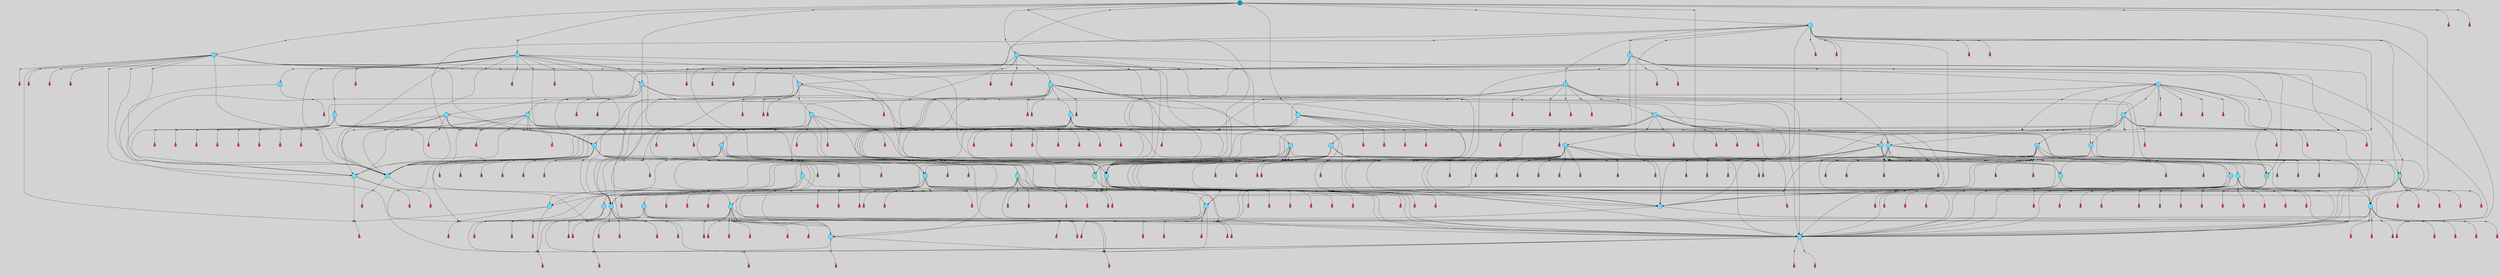 // File exported with GEGELATI v1.3.1
// On the 2024-04-11 20:33:26
// With the File::TPGGraphDotExporter
digraph{
	graph[pad = "0.212, 0.055" bgcolor = lightgray]
	node[shape=circle style = filled label = ""]
		T1 [fillcolor="#66ddff"]
		T2 [fillcolor="#66ddff"]
		T3 [fillcolor="#66ddff"]
		T4 [fillcolor="#66ddff"]
		T5 [fillcolor="#66ddff"]
		T6 [fillcolor="#66ddff"]
		T13 [fillcolor="#66ddff"]
		T21 [fillcolor="#66ddff"]
		T236 [fillcolor="#66ddff"]
		T529 [fillcolor="#66ddff"]
		T916 [fillcolor="#66ddff"]
		T1013 [fillcolor="#66ddff"]
		T1030 [fillcolor="#66ddff"]
		T1046 [fillcolor="#66ddff"]
		T1211 [fillcolor="#66ddff"]
		T1235 [fillcolor="#66ddff"]
		T1292 [fillcolor="#66ddff"]
		T1338 [fillcolor="#66ddff"]
		T2346 [fillcolor="#66ddff"]
		T2398 [fillcolor="#66ddff"]
		T3052 [fillcolor="#66ddff"]
		T3112 [fillcolor="#66ddff"]
		T834 [fillcolor="#66ddff"]
		T3223 [fillcolor="#66ddff"]
		T3387 [fillcolor="#66ddff"]
		T3507 [fillcolor="#66ddff"]
		T1984 [fillcolor="#66ddff"]
		T3711 [fillcolor="#66ddff"]
		T3779 [fillcolor="#66ddff"]
		T4010 [fillcolor="#66ddff"]
		T4071 [fillcolor="#66ddff"]
		T4187 [fillcolor="#66ddff"]
		T4304 [fillcolor="#66ddff"]
		T4597 [fillcolor="#66ddff"]
		T4635 [fillcolor="#66ddff"]
		T4961 [fillcolor="#66ddff"]
		T5250 [fillcolor="#66ddff"]
		T5898 [fillcolor="#66ddff"]
		T5620 [fillcolor="#66ddff"]
		T6474 [fillcolor="#66ddff"]
		T6755 [fillcolor="#66ddff"]
		T6806 [fillcolor="#66ddff"]
		T7143 [fillcolor="#66ddff"]
		T7163 [fillcolor="#66ddff"]
		T7244 [fillcolor="#66ddff"]
		T7270 [fillcolor="#66ddff"]
		T7345 [fillcolor="#66ddff"]
		T7461 [fillcolor="#66ddff"]
		T7878 [fillcolor="#66ddff"]
		T8579 [fillcolor="#66ddff"]
		T9484 [fillcolor="#1199bb"]
		P272214 [fillcolor="#cccccc" shape=point] //
		I272214 [shape=box style=invis label="4|3&1|4#2|0&#92;n1|6&0|1#3|7&#92;n5|2&0|0#0|0&#92;n2|4&0|3#1|1&#92;n3|2&2|5#3|4&#92;n4|4&4|0#0|1&#92;n0|2&1|3#1|5&#92;n6|4&3|0#0|0&#92;n2|6&2|6#3|2&#92;n5|2&2|6#4|4&#92;n"]
		P272214 -> I272214[style=invis]
		A135982 [fillcolor="#ff3366" shape=box margin=0.03 width=0 height=0 label="1"]
		T1 -> P272214 -> A135982
		P272215 [fillcolor="#cccccc" shape=point] //
		I272215 [shape=box style=invis label="3|3&0|3#2|3&#92;n5|6&2|4#1|6&#92;n5|3&3|1#3|7&#92;n1|4&2|7#4|1&#92;n0|6&2|0#1|2&#92;n0|1&1|4#1|1&#92;n3|2&4|2#0|4&#92;n"]
		P272215 -> I272215[style=invis]
		A135983 [fillcolor="#ff3366" shape=box margin=0.03 width=0 height=0 label="2"]
		T1 -> P272215 -> A135983
		P272216 [fillcolor="#cccccc" shape=point] //
		I272216 [shape=box style=invis label="3|5&1|1#4|7&#92;n1|3&0|0#4|5&#92;n5|6&4|5#4|4&#92;n7|5&2|0#4|0&#92;n5|1&0|2#3|7&#92;n2|0&2|1#4|7&#92;n"]
		P272216 -> I272216[style=invis]
		A135984 [fillcolor="#ff3366" shape=box margin=0.03 width=0 height=0 label="2"]
		T2 -> P272216 -> A135984
		P272217 [fillcolor="#cccccc" shape=point] //
		I272217 [shape=box style=invis label="6|5&1|1#2|4&#92;n1|6&3|2#0|3&#92;n2|0&0|7#1|1&#92;n4|1&4|2#3|4&#92;n3|2&2|3#0|6&#92;n2|6&3|7#3|5&#92;n7|1&3|5#1|4&#92;n"]
		P272217 -> I272217[style=invis]
		A135985 [fillcolor="#ff3366" shape=box margin=0.03 width=0 height=0 label="3"]
		T2 -> P272217 -> A135985
		P272218 [fillcolor="#cccccc" shape=point] //
		I272218 [shape=box style=invis label="3|7&0|1#0|1&#92;n6|3&1|3#0|5&#92;n"]
		P272218 -> I272218[style=invis]
		A135986 [fillcolor="#ff3366" shape=box margin=0.03 width=0 height=0 label="3"]
		T3 -> P272218 -> A135986
		P272219 [fillcolor="#cccccc" shape=point] //
		I272219 [shape=box style=invis label="4|4&2|5#4|0&#92;n3|7&3|5#4|3&#92;n1|5&3|3#2|4&#92;n0|1&1|6#1|5&#92;n2|4&4|2#2|4&#92;n4|4&2|4#1|3&#92;n5|4&1|7#2|7&#92;n2|1&3|7#3|5&#92;n6|0&4|4#3|5&#92;n0|3&2|4#0|3&#92;n"]
		P272219 -> I272219[style=invis]
		A135987 [fillcolor="#ff3366" shape=box margin=0.03 width=0 height=0 label="4"]
		T3 -> P272219 -> A135987
		P272220 [fillcolor="#cccccc" shape=point] //
		I272220 [shape=box style=invis label="6|2&1|1#4|7&#92;n1|5&2|7#1|0&#92;n7|2&0|6#3|3&#92;n5|6&4|6#3|1&#92;n4|0&4|6#0|1&#92;n7|6&1|4#1|2&#92;n"]
		P272220 -> I272220[style=invis]
		A135988 [fillcolor="#ff3366" shape=box margin=0.03 width=0 height=0 label="4"]
		T4 -> P272220 -> A135988
		P272221 [fillcolor="#cccccc" shape=point] //
		I272221 [shape=box style=invis label="6|2&0|1#3|7&#92;n6|7&4|2#2|5&#92;n2|4&4|1#2|3&#92;n6|6&2|6#4|7&#92;n6|3&1|7#3|2&#92;n4|6&1|6#3|1&#92;n4|4&4|5#2|2&#92;n2|2&2|3#3|3&#92;n1|6&3|7#0|0&#92;n"]
		P272221 -> I272221[style=invis]
		A135989 [fillcolor="#ff3366" shape=box margin=0.03 width=0 height=0 label="5"]
		T4 -> P272221 -> A135989
		P272222 [fillcolor="#cccccc" shape=point] //
		I272222 [shape=box style=invis label="7|6&1|3#4|0&#92;n5|7&1|7#1|2&#92;n2|3&0|1#2|3&#92;n0|7&3|1#1|4&#92;n1|3&0|5#0|5&#92;n7|3&1|6#2|6&#92;n2|5&3|7#0|5&#92;n"]
		P272222 -> I272222[style=invis]
		A135990 [fillcolor="#ff3366" shape=box margin=0.03 width=0 height=0 label="5"]
		T5 -> P272222 -> A135990
		P272223 [fillcolor="#cccccc" shape=point] //
		I272223 [shape=box style=invis label="4|4&2|6#0|7&#92;n5|0&1|0#2|6&#92;n1|5&4|5#4|2&#92;n1|3&4|3#4|4&#92;n7|2&2|0#2|6&#92;n"]
		P272223 -> I272223[style=invis]
		A135991 [fillcolor="#ff3366" shape=box margin=0.03 width=0 height=0 label="6"]
		T5 -> P272223 -> A135991
		P272224 [fillcolor="#cccccc" shape=point] //
		I272224 [shape=box style=invis label="6|7&1|1#1|7&#92;n3|1&0|6#2|1&#92;n6|1&4|2#4|1&#92;n4|3&3|7#1|5&#92;n2|6&0|0#1|0&#92;n7|6&2|7#3|5&#92;n"]
		P272224 -> I272224[style=invis]
		A135992 [fillcolor="#ff3366" shape=box margin=0.03 width=0 height=0 label="6"]
		T6 -> P272224 -> A135992
		P272225 [fillcolor="#cccccc" shape=point] //
		I272225 [shape=box style=invis label="2|1&3|1#1|2&#92;n1|5&2|7#2|3&#92;n5|4&3|6#1|6&#92;n2|5&1|0#2|2&#92;n4|1&4|3#2|1&#92;n4|0&2|0#2|4&#92;n"]
		P272225 -> I272225[style=invis]
		A135993 [fillcolor="#ff3366" shape=box margin=0.03 width=0 height=0 label="7"]
		T6 -> P272225 -> A135993
		T3 -> P272225
		P272226 [fillcolor="#cccccc" shape=point] //
		I272226 [shape=box style=invis label="1|7&4|1#3|5&#92;n7|4&3|3#2|0&#92;n5|2&3|4#1|1&#92;n4|2&0|3#0|1&#92;n7|7&3|7#0|4&#92;n4|5&0|3#2|2&#92;n5|2&0|1#0|7&#92;n0|5&3|5#1|0&#92;n1|7&3|4#2|2&#92;n"]
		P272226 -> I272226[style=invis]
		A135994 [fillcolor="#ff3366" shape=box margin=0.03 width=0 height=0 label="7"]
		T4 -> P272226 -> A135994
		T5 -> P272219
		P272227 [fillcolor="#cccccc" shape=point] //
		I272227 [shape=box style=invis label="3|1&0|6#2|1&#92;n6|7&4|1#1|7&#92;n4|7&2|5#1|4&#92;n6|1&4|2#4|1&#92;n4|3&3|7#1|5&#92;n7|6&2|7#3|5&#92;n"]
		P272227 -> I272227[style=invis]
		A135995 [fillcolor="#ff3366" shape=box margin=0.03 width=0 height=0 label="6"]
		T13 -> P272227 -> A135995
		T13 -> P272225
		P272228 [fillcolor="#cccccc" shape=point] //
		I272228 [shape=box style=invis label="4|1&4|3#2|1&#92;n1|5&2|7#2|3&#92;n5|4&3|6#1|6&#92;n2|1&3|1#1|2&#92;n2|0&2|0#2|4&#92;n"]
		P272228 -> I272228[style=invis]
		A135996 [fillcolor="#ff3366" shape=box margin=0.03 width=0 height=0 label="7"]
		T13 -> P272228 -> A135996
		T21 -> P272214
		P272229 [fillcolor="#cccccc" shape=point] //
		I272229 [shape=box style=invis label="3|3&0|3#2|3&#92;n5|6&2|4#1|6&#92;n5|3&3|1#4|7&#92;n0|6&2|0#1|2&#92;n1|4&2|7#4|1&#92;n7|2&1|6#1|2&#92;n0|1&1|4#1|1&#92;n3|2&4|2#0|4&#92;n"]
		P272229 -> I272229[style=invis]
		A135997 [fillcolor="#ff3366" shape=box margin=0.03 width=0 height=0 label="2"]
		T21 -> P272229 -> A135997
		T21 -> P272218
		T236 -> P272226
		T236 -> P272218
		P272230 [fillcolor="#cccccc" shape=point] //
		I272230 [shape=box style=invis label="5|2&1|5#2|2&#92;n7|3&4|0#4|1&#92;n5|6&2|5#1|5&#92;n5|5&3|5#1|2&#92;n6|2&0|1#3|7&#92;n6|7&4|7#2|5&#92;n4|0&0|6#0|3&#92;n4|7&4|5#3|6&#92;n7|7&1|1#3|6&#92;n"]
		P272230 -> I272230[style=invis]
		A135998 [fillcolor="#ff3366" shape=box margin=0.03 width=0 height=0 label="5"]
		T236 -> P272230 -> A135998
		P272231 [fillcolor="#cccccc" shape=point] //
		I272231 [shape=box style=invis label="3|0&4|2#3|1&#92;n6|5&2|0#3|7&#92;n1|3&1|7#1|5&#92;n"]
		P272231 -> I272231[style=invis]
		A135999 [fillcolor="#ff3366" shape=box margin=0.03 width=0 height=0 label="8"]
		T236 -> P272231 -> A135999
		P272232 [fillcolor="#cccccc" shape=point] //
		I272232 [shape=box style=invis label="4|3&2|7#4|2&#92;n3|6&0|1#0|1&#92;n"]
		P272232 -> I272232[style=invis]
		A136000 [fillcolor="#ff3366" shape=box margin=0.03 width=0 height=0 label="3"]
		T236 -> P272232 -> A136000
		P272233 [fillcolor="#cccccc" shape=point] //
		I272233 [shape=box style=invis label="7|3&1|6#2|6&#92;n5|7&1|7#1|2&#92;n2|3&0|1#2|3&#92;n0|7&3|1#1|4&#92;n1|5&0|5#0|5&#92;n7|6&1|3#4|0&#92;n2|5&3|7#0|5&#92;n0|0&1|2#1|4&#92;n"]
		P272233 -> I272233[style=invis]
		A136001 [fillcolor="#ff3366" shape=box margin=0.03 width=0 height=0 label="5"]
		T529 -> P272233 -> A136001
		T529 -> P272226
		P272234 [fillcolor="#cccccc" shape=point] //
		I272234 [shape=box style=invis label="1|6&2|0#2|6&#92;n2|2&2|7#0|2&#92;n0|1&4|3#4|7&#92;n3|1&3|5#4|7&#92;n1|3&3|4#3|7&#92;n"]
		P272234 -> I272234[style=invis]
		A136002 [fillcolor="#ff3366" shape=box margin=0.03 width=0 height=0 label="0"]
		T529 -> P272234 -> A136002
		T529 -> P272221
		P272235 [fillcolor="#cccccc" shape=point] //
		I272235 [shape=box style=invis label="5|2&4|1#0|1&#92;n3|6&4|7#2|2&#92;n3|4&1|3#0|4&#92;n4|7&0|3#4|5&#92;n1|4&2|1#0|3&#92;n3|5&3|5#4|0&#92;n4|0&3|6#1|2&#92;n4|5&4|5#1|5&#92;n1|7&0|1#3|5&#92;n1|7&2|4#2|2&#92;n"]
		P272235 -> I272235[style=invis]
		A136003 [fillcolor="#ff3366" shape=box margin=0.03 width=0 height=0 label="7"]
		T529 -> P272235 -> A136003
		T529 -> P272228
		T529 -> P272226
		T529 -> P272217
		P272236 [fillcolor="#cccccc" shape=point] //
		I272236 [shape=box style=invis label="3|5&4|7#0|1&#92;n0|1&0|2#0|0&#92;n2|5&1|0#2|2&#92;n4|0&2|4#2|4&#92;n1|5&0|7#2|3&#92;n3|7&2|7#3|1&#92;n2|1&3|1#1|6&#92;n"]
		P272236 -> I272236[style=invis]
		A136004 [fillcolor="#ff3366" shape=box margin=0.03 width=0 height=0 label="7"]
		T529 -> P272236 -> A136004
		T916 -> P272218
		P272237 [fillcolor="#cccccc" shape=point] //
		I272237 [shape=box style=invis label="3|3&3|1#2|7&#92;n6|7&4|7#2|5&#92;n0|4&1|6#0|2&#92;n6|3&1|7#3|2&#92;n4|4&4|5#2|2&#92;n6|6&2|5#4|7&#92;n6|5&4|1#3|7&#92;n7|0&1|1#4|6&#92;n0|3&1|1#3|6&#92;n1|6&3|4#4|0&#92;n"]
		P272237 -> I272237[style=invis]
		A136005 [fillcolor="#ff3366" shape=box margin=0.03 width=0 height=0 label="5"]
		T916 -> P272237 -> A136005
		T916 -> P272214
		P272238 [fillcolor="#cccccc" shape=point] //
		I272238 [shape=box style=invis label="5|1&0|1#0|7&#92;n5|5&3|3#1|2&#92;n4|2&2|3#0|1&#92;n6|0&3|4#3|7&#92;n1|7&4|4#2|2&#92;n1|4&1|7#0|3&#92;n2|2&2|1#3|3&#92;n7|5&3|3#2|0&#92;n7|5&3|5#1|0&#92;n4|3&1|1#4|1&#92;n"]
		P272238 -> I272238[style=invis]
		A136006 [fillcolor="#ff3366" shape=box margin=0.03 width=0 height=0 label="7"]
		T916 -> P272238 -> A136006
		P272239 [fillcolor="#cccccc" shape=point] //
		I272239 [shape=box style=invis label="4|2&0|5#0|5&#92;n4|6&2|6#2|2&#92;n5|2&2|7#0|0&#92;n3|4&4|3#1|4&#92;n3|2&3|6#2|3&#92;n4|4&3|6#1|2&#92;n1|7&0|1#3|5&#92;n1|5&2|0#1|1&#92;n5|2&4|1#0|1&#92;n2|4&3|5#4|3&#92;n"]
		P272239 -> I272239[style=invis]
		A136007 [fillcolor="#ff3366" shape=box margin=0.03 width=0 height=0 label="7"]
		T916 -> P272239 -> A136007
		P272240 [fillcolor="#cccccc" shape=point] //
		I272240 [shape=box style=invis label="4|4&4|2#1|4&#92;n5|0&1|7#2|6&#92;n3|6&2|5#4|3&#92;n7|2&2|0#2|6&#92;n"]
		P272240 -> I272240[style=invis]
		A136008 [fillcolor="#ff3366" shape=box margin=0.03 width=0 height=0 label="6"]
		T916 -> P272240 -> A136008
		P272241 [fillcolor="#cccccc" shape=point] //
		I272241 [shape=box style=invis label="1|4&2|2#3|4&#92;n7|2&4|6#2|3&#92;n2|1&4|2#2|0&#92;n7|4&3|1#4|6&#92;n7|6&2|5#2|1&#92;n1|2&1|5#3|5&#92;n1|0&2|7#3|7&#92;n"]
		P272241 -> I272241[style=invis]
		A136009 [fillcolor="#ff3366" shape=box margin=0.03 width=0 height=0 label="0"]
		T916 -> P272241 -> A136009
		P272242 [fillcolor="#cccccc" shape=point] //
		I272242 [shape=box style=invis label="6|7&4|5#3|7&#92;n3|0&1|6#4|0&#92;n1|1&3|2#2|3&#92;n1|0&4|3#2|6&#92;n6|6&3|3#4|6&#92;n6|7&2|5#3|5&#92;n5|3&4|3#1|5&#92;n1|2&1|6#1|1&#92;n3|6&3|6#3|2&#92;n1|3&4|6#4|5&#92;n"]
		P272242 -> I272242[style=invis]
		A136010 [fillcolor="#ff3366" shape=box margin=0.03 width=0 height=0 label="0"]
		T1013 -> P272242 -> A136010
		P272243 [fillcolor="#cccccc" shape=point] //
		I272243 [shape=box style=invis label="5|2&3|4#1|1&#92;n7|4&3|3#2|0&#92;n1|7&4|1#3|5&#92;n5|2&0|1#0|7&#92;n7|7&3|7#0|4&#92;n3|0&3|4#0|3&#92;n4|2&0|3#1|1&#92;n0|5&3|3#1|0&#92;n1|7&3|4#2|2&#92;n4|5&0|3#2|2&#92;n"]
		P272243 -> I272243[style=invis]
		A136011 [fillcolor="#ff3366" shape=box margin=0.03 width=0 height=0 label="7"]
		T1013 -> P272243 -> A136011
		P272244 [fillcolor="#cccccc" shape=point] //
		I272244 [shape=box style=invis label="5|4&1|2#2|5&#92;n4|3&1|5#2|6&#92;n4|1&3|3#4|5&#92;n4|0&2|0#2|4&#92;n4|0&2|4#2|1&#92;n2|1&3|1#1|6&#92;n4|1&4|3#4|1&#92;n2|6&1|4#4|6&#92;n"]
		P272244 -> I272244[style=invis]
		A136012 [fillcolor="#ff3366" shape=box margin=0.03 width=0 height=0 label="7"]
		T1013 -> P272244 -> A136012
		P272245 [fillcolor="#cccccc" shape=point] //
		I272245 [shape=box style=invis label="6|7&4|5#3|7&#92;n1|0&4|6#2|6&#92;n3|0&1|6#4|0&#92;n5|0&4|7#1|3&#92;n6|6&3|5#4|6&#92;n5|3&4|3#1|5&#92;n1|1&3|2#2|3&#92;n3|6&3|6#3|2&#92;n1|3&4|6#4|4&#92;n"]
		P272245 -> I272245[style=invis]
		A136013 [fillcolor="#ff3366" shape=box margin=0.03 width=0 height=0 label="0"]
		T1013 -> P272245 -> A136013
		T1013 -> P272221
		P272246 [fillcolor="#cccccc" shape=point] //
		I272246 [shape=box style=invis label="4|5&0|3#2|2&#92;n1|7&3|4#1|2&#92;n6|4&4|3#2|4&#92;n7|5&3|7#0|7&#92;n4|0&2|0#3|3&#92;n7|4&3|3#4|0&#92;n1|5&3|5#1|4&#92;n"]
		P272246 -> I272246[style=invis]
		A136014 [fillcolor="#ff3366" shape=box margin=0.03 width=0 height=0 label="7"]
		T1013 -> P272246 -> A136014
		P272247 [fillcolor="#cccccc" shape=point] //
		I272247 [shape=box style=invis label="5|7&2|1#2|1&#92;n5|5&2|1#0|5&#92;n7|7&4|3#1|6&#92;n3|1&3|3#1|2&#92;n0|0&0|1#0|3&#92;n"]
		P272247 -> I272247[style=invis]
		T1013 -> P272247 -> T4
		T1013 -> P272217
		P272248 [fillcolor="#cccccc" shape=point] //
		I272248 [shape=box style=invis label="2|7&3|0#4|3&#92;n5|0&4|5#3|1&#92;n3|3&2|3#4|7&#92;n2|6&3|5#1|5&#92;n0|7&2|2#0|7&#92;n"]
		P272248 -> I272248[style=invis]
		A136015 [fillcolor="#ff3366" shape=box margin=0.03 width=0 height=0 label="8"]
		T1013 -> P272248 -> A136015
		P272249 [fillcolor="#cccccc" shape=point] //
		I272249 [shape=box style=invis label="2|2&4|3#3|1&#92;n6|7&4|2#2|5&#92;n6|3&1|7#3|2&#92;n7|0&1|6#1|7&#92;n1|6&3|7#0|0&#92;n4|4&4|5#2|2&#92;n6|2&0|1#3|7&#92;n0|3&1|7#4|6&#92;n4|6&1|6#3|1&#92;n3|3&1|7#1|7&#92;n"]
		P272249 -> I272249[style=invis]
		T1013 -> P272249 -> T236
		P272250 [fillcolor="#cccccc" shape=point] //
		I272250 [shape=box style=invis label="4|5&2|2#3|7&#92;n0|3&0|2#3|5&#92;n6|0&1|5#3|1&#92;n4|1&4|4#1|1&#92;n3|2&0|5#4|5&#92;n"]
		P272250 -> I272250[style=invis]
		T1013 -> P272250 -> T236
		T1030 -> P272249
		P272251 [fillcolor="#cccccc" shape=point] //
		I272251 [shape=box style=invis label="0|4&0|7#3|2&#92;n3|0&2|4#1|4&#92;n"]
		P272251 -> I272251[style=invis]
		A136016 [fillcolor="#ff3366" shape=box margin=0.03 width=0 height=0 label="8"]
		T1030 -> P272251 -> A136016
		P272252 [fillcolor="#cccccc" shape=point] //
		I272252 [shape=box style=invis label="1|0&1|5#2|5&#92;n0|5&3|5#1|0&#92;n7|4&3|3#2|0&#92;n5|2&3|4#1|1&#92;n4|5&0|3#2|2&#92;n4|2&0|3#0|3&#92;n7|7&3|7#0|7&#92;n5|2&0|1#0|7&#92;n1|7&4|1#3|7&#92;n1|7&3|4#2|2&#92;n"]
		P272252 -> I272252[style=invis]
		A136017 [fillcolor="#ff3366" shape=box margin=0.03 width=0 height=0 label="7"]
		T1030 -> P272252 -> A136017
		P272253 [fillcolor="#cccccc" shape=point] //
		I272253 [shape=box style=invis label="7|2&2|0#2|7&#92;n4|4&2|6#0|7&#92;n1|3&4|3#4|4&#92;n4|0&1|0#2|6&#92;n1|4&4|5#4|2&#92;n"]
		P272253 -> I272253[style=invis]
		A136018 [fillcolor="#ff3366" shape=box margin=0.03 width=0 height=0 label="6"]
		T1030 -> P272253 -> A136018
		P272254 [fillcolor="#cccccc" shape=point] //
		I272254 [shape=box style=invis label="6|3&3|6#4|5&#92;n4|3&2|5#3|7&#92;n6|6&2|6#4|7&#92;n4|4&4|5#2|2&#92;n2|2&2|3#3|3&#92;n7|3&1|7#3|2&#92;n6|2&4|7#3|7&#92;n4|6&1|6#3|5&#92;n1|6&3|7#0|7&#92;n4|0&3|7#4|5&#92;n"]
		P272254 -> I272254[style=invis]
		A136019 [fillcolor="#ff3366" shape=box margin=0.03 width=0 height=0 label="5"]
		T1046 -> P272254 -> A136019
		P272255 [fillcolor="#cccccc" shape=point] //
		I272255 [shape=box style=invis label="6|0&0|5#0|2&#92;n4|7&1|7#2|3&#92;n"]
		P272255 -> I272255[style=invis]
		A136020 [fillcolor="#ff3366" shape=box margin=0.03 width=0 height=0 label="0"]
		T1046 -> P272255 -> A136020
		P272256 [fillcolor="#cccccc" shape=point] //
		I272256 [shape=box style=invis label="5|4&3|6#1|6&#92;n1|5&2|0#2|6&#92;n6|1&3|1#1|2&#92;n5|0&2|1#0|6&#92;n4|1&4|3#2|1&#92;n"]
		P272256 -> I272256[style=invis]
		A136021 [fillcolor="#ff3366" shape=box margin=0.03 width=0 height=0 label="7"]
		T1046 -> P272256 -> A136021
		P272257 [fillcolor="#cccccc" shape=point] //
		I272257 [shape=box style=invis label="4|5&0|3#2|2&#92;n0|0&0|3#2|2&#92;n5|2&3|4#1|1&#92;n5|2&0|1#4|7&#92;n3|6&3|6#1|7&#92;n0|5&3|5#1|0&#92;n2|3&1|0#2|7&#92;n5|1&3|4#2|2&#92;n"]
		P272257 -> I272257[style=invis]
		A136022 [fillcolor="#ff3366" shape=box margin=0.03 width=0 height=0 label="7"]
		T1046 -> P272257 -> A136022
		P272258 [fillcolor="#cccccc" shape=point] //
		I272258 [shape=box style=invis label="3|0&0|7#4|3&#92;n4|0&3|7#1|4&#92;n"]
		P272258 -> I272258[style=invis]
		A136023 [fillcolor="#ff3366" shape=box margin=0.03 width=0 height=0 label="7"]
		T1046 -> P272258 -> A136023
		P272259 [fillcolor="#cccccc" shape=point] //
		I272259 [shape=box style=invis label="6|2&0|1#3|7&#92;n7|3&4|0#4|1&#92;n5|6&2|5#1|5&#92;n5|5&3|5#1|2&#92;n5|2&2|5#2|2&#92;n6|7&4|7#2|5&#92;n4|0&0|6#0|3&#92;n4|7&4|5#3|6&#92;n"]
		P272259 -> I272259[style=invis]
		A136024 [fillcolor="#ff3366" shape=box margin=0.03 width=0 height=0 label="5"]
		T1046 -> P272259 -> A136024
		T1046 -> P272249
		T1046 -> P272234
		P272260 [fillcolor="#cccccc" shape=point] //
		I272260 [shape=box style=invis label="6|7&4|5#3|7&#92;n5|3&4|3#1|5&#92;n6|6&3|5#4|6&#92;n1|0&4|6#4|6&#92;n3|0&1|6#4|0&#92;n3|6&3|6#3|2&#92;n1|3&4|6#4|5&#92;n"]
		P272260 -> I272260[style=invis]
		A136025 [fillcolor="#ff3366" shape=box margin=0.03 width=0 height=0 label="0"]
		T1046 -> P272260 -> A136025
		P272261 [fillcolor="#cccccc" shape=point] //
		I272261 [shape=box style=invis label="5|2&0|0#3|0&#92;n1|6&0|1#3|1&#92;n7|4&4|0#0|5&#92;n5|2&2|6#4|2&#92;n3|0&0|6#1|5&#92;n7|6&4|3#1|1&#92;n5|2&1|3#3|5&#92;n3|2&2|5#3|4&#92;n5|2&0|2#1|1&#92;n6|5&1|6#1|0&#92;n"]
		P272261 -> I272261[style=invis]
		A136026 [fillcolor="#ff3366" shape=box margin=0.03 width=0 height=0 label="1"]
		T1046 -> P272261 -> A136026
		P272262 [fillcolor="#cccccc" shape=point] //
		I272262 [shape=box style=invis label="6|7&4|5#3|7&#92;n1|0&4|6#2|6&#92;n3|1&3|2#2|3&#92;n6|6&3|5#4|6&#92;n5|3&4|3#1|5&#92;n1|3&4|6#4|5&#92;n3|6&3|6#3|2&#92;n3|0&1|6#4|0&#92;n"]
		P272262 -> I272262[style=invis]
		A136027 [fillcolor="#ff3366" shape=box margin=0.03 width=0 height=0 label="0"]
		T1211 -> P272262 -> A136027
		P272263 [fillcolor="#cccccc" shape=point] //
		I272263 [shape=box style=invis label="6|7&1|1#1|7&#92;n6|7&2|5#2|6&#92;n6|1&4|2#4|1&#92;n3|1&0|6#2|1&#92;n2|6&2|0#1|0&#92;n4|3&3|7#1|5&#92;n"]
		P272263 -> I272263[style=invis]
		A136028 [fillcolor="#ff3366" shape=box margin=0.03 width=0 height=0 label="6"]
		T1211 -> P272263 -> A136028
		T1211 -> P272226
		P272264 [fillcolor="#cccccc" shape=point] //
		I272264 [shape=box style=invis label="0|4&2|0#3|7&#92;n"]
		P272264 -> I272264[style=invis]
		A136029 [fillcolor="#ff3366" shape=box margin=0.03 width=0 height=0 label="8"]
		T1211 -> P272264 -> A136029
		T1211 -> P272214
		P272265 [fillcolor="#cccccc" shape=point] //
		I272265 [shape=box style=invis label="2|2&4|3#3|1&#92;n6|7&4|2#2|5&#92;n6|3&1|7#3|2&#92;n0|3&1|7#4|6&#92;n1|4&3|7#0|0&#92;n4|4&4|5#2|2&#92;n6|2&0|1#3|7&#92;n0|3&1|7#1|7&#92;n7|0&1|6#1|7&#92;n"]
		P272265 -> I272265[style=invis]
		T1211 -> P272265 -> T236
		P272266 [fillcolor="#cccccc" shape=point] //
		I272266 [shape=box style=invis label="1|7&4|1#3|5&#92;n7|4&3|3#2|0&#92;n5|2&3|4#1|1&#92;n5|2&0|1#0|7&#92;n7|7&3|7#0|4&#92;n4|5&0|3#2|2&#92;n4|2&0|3#0|1&#92;n0|5&3|5#1|0&#92;n1|7&3|4#2|2&#92;n3|0&3|4#0|3&#92;n"]
		P272266 -> I272266[style=invis]
		A136030 [fillcolor="#ff3366" shape=box margin=0.03 width=0 height=0 label="7"]
		T1235 -> P272266 -> A136030
		P272267 [fillcolor="#cccccc" shape=point] //
		I272267 [shape=box style=invis label="6|0&2|7#3|1&#92;n5|7&0|6#1|1&#92;n2|3&2|3#0|3&#92;n6|2&4|2#3|4&#92;n"]
		P272267 -> I272267[style=invis]
		A136031 [fillcolor="#ff3366" shape=box margin=0.03 width=0 height=0 label="5"]
		T1235 -> P272267 -> A136031
		T1235 -> P272225
		P272268 [fillcolor="#cccccc" shape=point] //
		I272268 [shape=box style=invis label="1|3&3|4#3|7&#92;n2|2&2|7#0|2&#92;n0|1&2|3#4|7&#92;n1|6&2|0#2|6&#92;n"]
		P272268 -> I272268[style=invis]
		T1235 -> P272268 -> T1046
		P272269 [fillcolor="#cccccc" shape=point] //
		I272269 [shape=box style=invis label="0|4&2|1#1|3&#92;n0|0&4|1#3|2&#92;n4|5&0|3#4|2&#92;n3|2&3|2#3|4&#92;n0|5&0|7#1|2&#92;n7|4&3|3#2|7&#92;n1|6&3|2#1|3&#92;n"]
		P272269 -> I272269[style=invis]
		A136032 [fillcolor="#ff3366" shape=box margin=0.03 width=0 height=0 label="7"]
		T1235 -> P272269 -> A136032
		P272270 [fillcolor="#cccccc" shape=point] //
		I272270 [shape=box style=invis label="0|4&3|7#3|2&#92;n3|0&2|4#1|4&#92;n0|4&3|4#2|0&#92;n"]
		P272270 -> I272270[style=invis]
		A136033 [fillcolor="#ff3366" shape=box margin=0.03 width=0 height=0 label="8"]
		T1235 -> P272270 -> A136033
		P272271 [fillcolor="#cccccc" shape=point] //
		I272271 [shape=box style=invis label="2|2&4|3#3|2&#92;n6|7&4|2#2|5&#92;n6|3&1|7#3|2&#92;n7|0&1|6#1|7&#92;n1|6&3|7#0|0&#92;n4|4&4|5#2|2&#92;n3|2&0|1#3|7&#92;n0|3&1|7#4|6&#92;n4|6&1|6#3|1&#92;n3|3&1|7#1|7&#92;n"]
		P272271 -> I272271[style=invis]
		T1292 -> P272271 -> T236
		P272272 [fillcolor="#cccccc" shape=point] //
		I272272 [shape=box style=invis label="5|0&3|0#2|1&#92;n6|7&4|2#2|5&#92;n6|3&1|7#3|2&#92;n7|0&1|6#1|7&#92;n2|2&0|3#4|2&#92;n1|6&3|4#0|0&#92;n0|3&4|7#4|6&#92;n6|2&0|1#3|7&#92;n4|6&1|6#3|7&#92;n3|3&1|7#1|7&#92;n"]
		P272272 -> I272272[style=invis]
		T1292 -> P272272 -> T236
		P272273 [fillcolor="#cccccc" shape=point] //
		I272273 [shape=box style=invis label="7|4&3|3#2|0&#92;n5|2&3|4#1|1&#92;n5|2&0|1#0|7&#92;n0|5&3|5#1|0&#92;n4|5&0|3#2|2&#92;n4|2&0|3#0|1&#92;n6|0&0|2#3|4&#92;n7|7&3|7#0|5&#92;n1|7&3|4#2|2&#92;n3|0&3|4#0|3&#92;n"]
		P272273 -> I272273[style=invis]
		A136034 [fillcolor="#ff3366" shape=box margin=0.03 width=0 height=0 label="7"]
		T1292 -> P272273 -> A136034
		P272274 [fillcolor="#cccccc" shape=point] //
		I272274 [shape=box style=invis label="6|6&3|7#4|2&#92;n0|6&4|4#4|3&#92;n3|0&1|6#4|0&#92;n7|0&2|6#1|0&#92;n6|2&2|5#2|2&#92;n6|7&0|5#3|5&#92;n1|2&4|1#4|0&#92;n1|2&1|6#1|1&#92;n7|2&2|3#1|5&#92;n"]
		P272274 -> I272274[style=invis]
		A136035 [fillcolor="#ff3366" shape=box margin=0.03 width=0 height=0 label="0"]
		T1292 -> P272274 -> A136035
		P272275 [fillcolor="#cccccc" shape=point] //
		I272275 [shape=box style=invis label="2|0&3|4#4|2&#92;n0|4&1|3#1|5&#92;n"]
		P272275 -> I272275[style=invis]
		A136036 [fillcolor="#ff3366" shape=box margin=0.03 width=0 height=0 label="3"]
		T1292 -> P272275 -> A136036
		P272276 [fillcolor="#cccccc" shape=point] //
		I272276 [shape=box style=invis label="4|6&1|7#2|3&#92;n"]
		P272276 -> I272276[style=invis]
		A136037 [fillcolor="#ff3366" shape=box margin=0.03 width=0 height=0 label="0"]
		T1292 -> P272276 -> A136037
		P272277 [fillcolor="#cccccc" shape=point] //
		I272277 [shape=box style=invis label="2|2&4|3#3|1&#92;n6|7&4|2#2|5&#92;n6|3&1|7#3|2&#92;n7|0&1|6#1|7&#92;n1|6&3|7#0|0&#92;n4|4&4|5#2|2&#92;n3|3&1|7#1|7&#92;n0|3&1|7#4|6&#92;n4|6&1|6#3|1&#92;n6|2&2|1#3|7&#92;n"]
		P272277 -> I272277[style=invis]
		T1292 -> P272277 -> T236
		T1292 -> P272237
		P272278 [fillcolor="#cccccc" shape=point] //
		I272278 [shape=box style=invis label="6|2&0|2#4|0&#92;n4|4&1|5#3|7&#92;n"]
		P272278 -> I272278[style=invis]
		A136038 [fillcolor="#ff3366" shape=box margin=0.03 width=0 height=0 label="8"]
		T1292 -> P272278 -> A136038
		P272279 [fillcolor="#cccccc" shape=point] //
		I272279 [shape=box style=invis label="2|2&1|5#1|6&#92;n1|0&2|0#2|6&#92;n2|2&2|7#0|2&#92;n6|7&4|5#4|6&#92;n0|1&4|3#4|7&#92;n3|1&3|5#4|7&#92;n1|1&3|4#3|7&#92;n"]
		P272279 -> I272279[style=invis]
		T1292 -> P272279 -> T2
		P272280 [fillcolor="#cccccc" shape=point] //
		I272280 [shape=box style=invis label="6|6&3|7#4|2&#92;n0|6&4|4#4|3&#92;n3|0&1|6#4|0&#92;n6|1&0|4#4|0&#92;n6|2&2|5#2|2&#92;n7|0&2|6#1|0&#92;n6|7&4|5#3|5&#92;n1|2&4|1#4|0&#92;n1|2&1|6#1|1&#92;n7|2&2|3#1|5&#92;n"]
		P272280 -> I272280[style=invis]
		A136039 [fillcolor="#ff3366" shape=box margin=0.03 width=0 height=0 label="0"]
		T1338 -> P272280 -> A136039
		P272281 [fillcolor="#cccccc" shape=point] //
		I272281 [shape=box style=invis label="4|4&4|5#2|2&#92;n6|5&4|2#0|5&#92;n7|0&2|4#3|4&#92;n6|6&2|6#4|7&#92;n6|2&2|0#2|3&#92;n4|6&1|6#3|3&#92;n"]
		P272281 -> I272281[style=invis]
		A136040 [fillcolor="#ff3366" shape=box margin=0.03 width=0 height=0 label="5"]
		T1338 -> P272281 -> A136040
		P272282 [fillcolor="#cccccc" shape=point] //
		I272282 [shape=box style=invis label="6|6&0|3#1|6&#92;n2|5&4|5#2|2&#92;n3|7&3|6#1|6&#92;n2|4&2|6#2|0&#92;n1|5&2|0#3|0&#92;n3|6&3|5#1|1&#92;n4|5&2|4#2|4&#92;n3|0&4|4#1|1&#92;n"]
		P272282 -> I272282[style=invis]
		A136041 [fillcolor="#ff3366" shape=box margin=0.03 width=0 height=0 label="7"]
		T1338 -> P272282 -> A136041
		P272283 [fillcolor="#cccccc" shape=point] //
		I272283 [shape=box style=invis label="5|5&3|3#1|2&#92;n4|2&2|3#0|1&#92;n6|0&3|4#3|7&#92;n6|4&0|2#1|5&#92;n1|4&1|7#0|3&#92;n1|7&4|4#4|2&#92;n2|2&2|1#3|3&#92;n7|5&3|3#2|0&#92;n7|5&3|5#1|0&#92;n4|3&1|1#4|1&#92;n"]
		P272283 -> I272283[style=invis]
		A136042 [fillcolor="#ff3366" shape=box margin=0.03 width=0 height=0 label="7"]
		T1338 -> P272283 -> A136042
		P272284 [fillcolor="#cccccc" shape=point] //
		I272284 [shape=box style=invis label="6|4&1|4#0|2&#92;n2|0&3|1#0|0&#92;n1|0&3|2#4|2&#92;n3|4&1|2#3|3&#92;n7|2&2|0#1|0&#92;n6|7&1|2#1|3&#92;n"]
		P272284 -> I272284[style=invis]
		T2346 -> P272284 -> T236
		P272285 [fillcolor="#cccccc" shape=point] //
		I272285 [shape=box style=invis label="0|3&4|6#4|6&#92;n6|7&1|3#1|7&#92;n4|0&1|6#4|5&#92;n5|1&0|3#0|7&#92;n2|6&0|0#0|1&#92;n5|4&3|4#1|4&#92;n"]
		P272285 -> I272285[style=invis]
		A136043 [fillcolor="#ff3366" shape=box margin=0.03 width=0 height=0 label="6"]
		T2346 -> P272285 -> A136043
		P272286 [fillcolor="#cccccc" shape=point] //
		I272286 [shape=box style=invis label="4|2&4|7#0|3&#92;n2|2&4|1#3|1&#92;n6|7&4|2#2|5&#92;n6|2&0|1#3|7&#92;n1|6&3|7#0|0&#92;n4|4&4|5#2|2&#92;n3|3&1|7#1|7&#92;n7|6&1|6#3|1&#92;n6|3&1|7#3|2&#92;n"]
		P272286 -> I272286[style=invis]
		T2346 -> P272286 -> T236
		P272287 [fillcolor="#cccccc" shape=point] //
		I272287 [shape=box style=invis label="2|0&3|4#3|4&#92;n0|0&3|7#2|2&#92;n"]
		P272287 -> I272287[style=invis]
		T2346 -> P272287 -> T529
		T2346 -> P272225
		P272288 [fillcolor="#cccccc" shape=point] //
		I272288 [shape=box style=invis label="1|6&4|4#0|4&#92;n3|7&0|4#2|2&#92;n4|0&3|2#4|7&#92;n"]
		P272288 -> I272288[style=invis]
		A136044 [fillcolor="#ff3366" shape=box margin=0.03 width=0 height=0 label="7"]
		T2346 -> P272288 -> A136044
		P272289 [fillcolor="#cccccc" shape=point] //
		I272289 [shape=box style=invis label="5|3&0|1#4|0&#92;n4|0&1|1#2|1&#92;n"]
		P272289 -> I272289[style=invis]
		A136045 [fillcolor="#ff3366" shape=box margin=0.03 width=0 height=0 label="7"]
		T2346 -> P272289 -> A136045
		P272290 [fillcolor="#cccccc" shape=point] //
		I272290 [shape=box style=invis label="5|6&3|3#0|0&#92;n1|2&4|3#3|1&#92;n6|7&4|2#2|5&#92;n4|6&1|6#3|1&#92;n5|0&4|6#1|4&#92;n0|3&1|1#4|6&#92;n6|3&1|7#3|2&#92;n3|3&1|7#1|7&#92;n3|6&3|3#2|1&#92;n3|2&1|2#0|6&#92;n"]
		P272290 -> I272290[style=invis]
		T2346 -> P272290 -> T3
		P272291 [fillcolor="#cccccc" shape=point] //
		I272291 [shape=box style=invis label="3|3&0|3#0|1&#92;n2|5&2|4#4|2&#92;n5|0&3|4#3|0&#92;n5|3&0|1#3|7&#92;n"]
		P272291 -> I272291[style=invis]
		T2346 -> P272291 -> T1
		P272292 [fillcolor="#cccccc" shape=point] //
		I272292 [shape=box style=invis label="4|0&1|5#2|5&#92;n6|1&0|1#1|0&#92;n7|4&0|0#3|2&#92;n7|5&3|3#0|7&#92;n0|2&2|5#3|2&#92;n2|1&3|1#1|7&#92;n2|0&4|4#1|7&#92;n7|5&4|2#3|5&#92;n"]
		P272292 -> I272292[style=invis]
		T2346 -> P272292 -> T1235
		P272293 [fillcolor="#cccccc" shape=point] //
		I272293 [shape=box style=invis label="4|1&4|3#2|1&#92;n2|0&2|0#2|4&#92;n0|5&1|2#2|7&#92;n5|4&3|6#1|6&#92;n2|1&3|1#1|2&#92;n1|5&2|7#2|3&#92;n"]
		P272293 -> I272293[style=invis]
		A136046 [fillcolor="#ff3366" shape=box margin=0.03 width=0 height=0 label="7"]
		T2346 -> P272293 -> A136046
		T2346 -> P272218
		P272294 [fillcolor="#cccccc" shape=point] //
		I272294 [shape=box style=invis label="4|6&0|6#3|1&#92;n0|1&2|7#3|2&#92;n6|1&1|7#3|2&#92;n6|7&2|1#3|7&#92;n0|0&1|3#2|2&#92;n5|6&1|0#3|6&#92;n"]
		P272294 -> I272294[style=invis]
		A136047 [fillcolor="#ff3366" shape=box margin=0.03 width=0 height=0 label="5"]
		T2346 -> P272294 -> A136047
		P272295 [fillcolor="#cccccc" shape=point] //
		I272295 [shape=box style=invis label="2|4&2|7#3|6&#92;n5|0&1|3#1|4&#92;n0|7&0|3#3|6&#92;n"]
		P272295 -> I272295[style=invis]
		A136048 [fillcolor="#ff3366" shape=box margin=0.03 width=0 height=0 label="7"]
		T2346 -> P272295 -> A136048
		P272296 [fillcolor="#cccccc" shape=point] //
		I272296 [shape=box style=invis label="6|5&2|1#0|7&#92;n4|1&2|3#2|5&#92;n7|6&1|3#1|7&#92;n1|3&0|5#3|7&#92;n1|1&2|6#0|0&#92;n1|6&2|6#0|0&#92;n0|4&1|3#2|0&#92;n6|6&2|1#1|2&#92;n"]
		P272296 -> I272296[style=invis]
		T2346 -> P272296 -> T1030
		P272297 [fillcolor="#cccccc" shape=point] //
		I272297 [shape=box style=invis label="3|5&0|2#0|6&#92;n6|4&3|4#0|3&#92;n4|6&3|0#1|5&#92;n6|0&0|4#4|5&#92;n5|3&0|0#4|1&#92;n"]
		P272297 -> I272297[style=invis]
		T2398 -> P272297 -> T916
		P272298 [fillcolor="#cccccc" shape=point] //
		I272298 [shape=box style=invis label="3|1&0|5#1|1&#92;n2|0&0|6#1|2&#92;n1|3&3|4#0|7&#92;n4|3&2|7#2|7&#92;n0|6&3|2#1|5&#92;n2|3&3|7#3|4&#92;n7|0&2|3#4|0&#92;n"]
		P272298 -> I272298[style=invis]
		A136049 [fillcolor="#ff3366" shape=box margin=0.03 width=0 height=0 label="0"]
		T2398 -> P272298 -> A136049
		P272299 [fillcolor="#cccccc" shape=point] //
		I272299 [shape=box style=invis label="6|0&1|6#4|7&#92;n0|2&2|6#1|3&#92;n"]
		P272299 -> I272299[style=invis]
		A136050 [fillcolor="#ff3366" shape=box margin=0.03 width=0 height=0 label="4"]
		T2398 -> P272299 -> A136050
		P272300 [fillcolor="#cccccc" shape=point] //
		I272300 [shape=box style=invis label="2|1&1|5#0|0&#92;n4|4&1|5#2|3&#92;n6|6&0|4#4|7&#92;n0|0&0|4#2|0&#92;n5|0&0|0#2|4&#92;n1|2&2|2#1|2&#92;n1|2&3|7#0|5&#92;n7|4&0|2#3|7&#92;n6|0&2|0#4|0&#92;n"]
		P272300 -> I272300[style=invis]
		A136051 [fillcolor="#ff3366" shape=box margin=0.03 width=0 height=0 label="5"]
		T2398 -> P272300 -> A136051
		P272301 [fillcolor="#cccccc" shape=point] //
		I272301 [shape=box style=invis label="0|0&4|3#2|2&#92;n2|0&3|4#0|7&#92;n0|1&2|5#3|2&#92;n3|1&1|7#3|2&#92;n5|0&1|4#3|3&#92;n4|6&3|6#3|1&#92;n6|7&2|1#3|7&#92;n"]
		P272301 -> I272301[style=invis]
		T2398 -> P272301 -> T4
		P272302 [fillcolor="#cccccc" shape=point] //
		I272302 [shape=box style=invis label="5|2&3|4#1|1&#92;n7|4&2|3#2|0&#92;n1|7&4|1#3|5&#92;n0|5&3|5#1|0&#92;n7|7&0|7#0|4&#92;n5|2&0|1#0|7&#92;n4|2&0|3#1|1&#92;n4|5&0|3#2|2&#92;n3|0&3|4#0|3&#92;n1|3&3|4#2|2&#92;n"]
		P272302 -> I272302[style=invis]
		A136052 [fillcolor="#ff3366" shape=box margin=0.03 width=0 height=0 label="7"]
		T2398 -> P272302 -> A136052
		P272303 [fillcolor="#cccccc" shape=point] //
		I272303 [shape=box style=invis label="5|2&3|4#1|1&#92;n4|5&0|3#2|2&#92;n1|7&3|4#3|2&#92;n1|1&3|0#3|6&#92;n7|7&3|7#0|5&#92;n1|0&4|1#3|5&#92;n4|2&0|3#0|1&#92;n5|2&0|1#0|3&#92;n"]
		P272303 -> I272303[style=invis]
		A136053 [fillcolor="#ff3366" shape=box margin=0.03 width=0 height=0 label="7"]
		T2398 -> P272303 -> A136053
		P272304 [fillcolor="#cccccc" shape=point] //
		I272304 [shape=box style=invis label="1|0&4|1#3|5&#92;n4|5&0|3#2|2&#92;n5|2&2|4#1|1&#92;n1|1&3|0#3|6&#92;n7|7&3|7#0|4&#92;n1|7&3|4#3|2&#92;n4|2&0|3#0|1&#92;n5|2&0|1#0|3&#92;n"]
		P272304 -> I272304[style=invis]
		A136054 [fillcolor="#ff3366" shape=box margin=0.03 width=0 height=0 label="7"]
		T2398 -> P272304 -> A136054
		T3052 -> P272298
		T3052 -> P272299
		P272305 [fillcolor="#cccccc" shape=point] //
		I272305 [shape=box style=invis label="5|1&0|4#0|7&#92;n6|6&2|6#4|7&#92;n4|5&1|0#0|2&#92;n5|6&4|3#0|0&#92;n5|4&0|1#4|7&#92;n4|4&3|5#2|2&#92;n4|3&1|7#3|1&#92;n3|0&3|2#2|4&#92;n"]
		P272305 -> I272305[style=invis]
		A136055 [fillcolor="#ff3366" shape=box margin=0.03 width=0 height=0 label="5"]
		T3052 -> P272305 -> A136055
		P272306 [fillcolor="#cccccc" shape=point] //
		I272306 [shape=box style=invis label="5|6&2|0#3|7&#92;n6|2&4|0#2|5&#92;n6|7&2|3#3|5&#92;n0|5&2|0#4|0&#92;n5|0&2|1#2|3&#92;n1|2&3|7#0|4&#92;n5|2&0|4#2|2&#92;n1|3&4|0#4|3&#92;n"]
		P272306 -> I272306[style=invis]
		A136056 [fillcolor="#ff3366" shape=box margin=0.03 width=0 height=0 label="5"]
		T3052 -> P272306 -> A136056
		P272307 [fillcolor="#cccccc" shape=point] //
		I272307 [shape=box style=invis label="1|7&3|4#2|2&#92;n4|2&0|3#1|1&#92;n5|2&0|1#0|7&#92;n7|7&3|7#0|4&#92;n4|6&0|3#4|2&#92;n1|7&4|1#3|5&#92;n0|5&3|5#1|0&#92;n5|2&3|4#1|1&#92;n3|0&3|4#0|3&#92;n"]
		P272307 -> I272307[style=invis]
		A136057 [fillcolor="#ff3366" shape=box margin=0.03 width=0 height=0 label="7"]
		T3052 -> P272307 -> A136057
		T3052 -> P272301
		P272308 [fillcolor="#cccccc" shape=point] //
		I272308 [shape=box style=invis label="5|2&3|4#1|1&#92;n7|4&3|3#2|0&#92;n1|7&4|1#3|5&#92;n0|5&3|5#1|0&#92;n7|7&0|7#0|4&#92;n4|5&0|3#2|2&#92;n4|2&0|3#1|1&#92;n5|2&0|1#0|7&#92;n1|7&3|4#2|2&#92;n3|0&3|4#0|3&#92;n"]
		P272308 -> I272308[style=invis]
		A136058 [fillcolor="#ff3366" shape=box margin=0.03 width=0 height=0 label="7"]
		T3052 -> P272308 -> A136058
		P272309 [fillcolor="#cccccc" shape=point] //
		I272309 [shape=box style=invis label="4|2&0|3#0|1&#92;n7|0&0|3#4|7&#92;n1|0&4|0#3|5&#92;n5|4&0|4#1|1&#92;n1|1&3|0#3|6&#92;n7|7&3|7#0|4&#92;n4|5&4|3#2|2&#92;n"]
		P272309 -> I272309[style=invis]
		A136059 [fillcolor="#ff3366" shape=box margin=0.03 width=0 height=0 label="7"]
		T3052 -> P272309 -> A136059
		T3052 -> P272228
		P272310 [fillcolor="#cccccc" shape=point] //
		I272310 [shape=box style=invis label="3|0&3|2#0|4&#92;n6|5&3|2#0|6&#92;n1|6&4|1#3|0&#92;n"]
		P272310 -> I272310[style=invis]
		T3052 -> P272310 -> T1211
		P272311 [fillcolor="#cccccc" shape=point] //
		I272311 [shape=box style=invis label="1|7&0|4#0|7&#92;n1|1&0|2#0|5&#92;n5|0&1|2#3|4&#92;n2|1&4|2#1|1&#92;n3|1&3|1#4|4&#92;n3|0&0|2#2|4&#92;n6|5&0|1#4|1&#92;n2|2&2|0#3|1&#92;n1|0&0|3#0|2&#92;n"]
		P272311 -> I272311[style=invis]
		T3112 -> P272311 -> T3
		T3112 -> P272298
		T3112 -> P272299
		P272312 [fillcolor="#cccccc" shape=point] //
		I272312 [shape=box style=invis label="7|2&4|5#3|6&#92;n2|3&2|4#0|3&#92;n6|0&0|7#3|2&#92;n"]
		P272312 -> I272312[style=invis]
		A136060 [fillcolor="#ff3366" shape=box margin=0.03 width=0 height=0 label="5"]
		T3112 -> P272312 -> A136060
		P272313 [fillcolor="#cccccc" shape=point] //
		I272313 [shape=box style=invis label="2|6&4|1#2|1&#92;n3|7&0|4#2|2&#92;n1|6&3|4#0|4&#92;n4|0&3|2#4|7&#92;n"]
		P272313 -> I272313[style=invis]
		A136061 [fillcolor="#ff3366" shape=box margin=0.03 width=0 height=0 label="7"]
		T3112 -> P272313 -> A136061
		P272314 [fillcolor="#cccccc" shape=point] //
		I272314 [shape=box style=invis label="0|0&4|3#2|2&#92;n6|1&1|7#3|2&#92;n0|1&2|5#3|2&#92;n2|0&3|4#0|7&#92;n4|6&3|6#3|1&#92;n6|7&2|1#3|7&#92;n"]
		P272314 -> I272314[style=invis]
		A136062 [fillcolor="#ff3366" shape=box margin=0.03 width=0 height=0 label="5"]
		T3112 -> P272314 -> A136062
		P272315 [fillcolor="#cccccc" shape=point] //
		I272315 [shape=box style=invis label="0|6&4|7#2|0&#92;n2|4&4|1#2|4&#92;n6|3&1|7#3|2&#92;n2|5&4|2#3|2&#92;n6|2&4|4#0|3&#92;n6|2&0|7#3|0&#92;n6|6&2|4#4|4&#92;n4|0&4|7#0|7&#92;n"]
		P272315 -> I272315[style=invis]
		A136063 [fillcolor="#ff3366" shape=box margin=0.03 width=0 height=0 label="5"]
		T3112 -> P272315 -> A136063
		P272316 [fillcolor="#cccccc" shape=point] //
		I272316 [shape=box style=invis label="5|2&3|4#1|1&#92;n7|4&3|3#2|0&#92;n7|7&0|7#0|4&#92;n0|5&3|5#1|0&#92;n1|7&4|1#3|5&#92;n4|5&0|3#2|2&#92;n4|2&0|3#1|1&#92;n4|2&0|1#0|7&#92;n1|7&3|4#2|2&#92;n3|0&3|4#0|3&#92;n"]
		P272316 -> I272316[style=invis]
		A136064 [fillcolor="#ff3366" shape=box margin=0.03 width=0 height=0 label="7"]
		T3112 -> P272316 -> A136064
		P272317 [fillcolor="#cccccc" shape=point] //
		I272317 [shape=box style=invis label="1|7&4|1#3|5&#92;n0|4&3|5#1|0&#92;n5|2&3|4#1|1&#92;n5|2&0|1#0|7&#92;n7|7&3|7#0|4&#92;n4|5&0|3#2|2&#92;n4|2&0|3#0|1&#92;n7|4&3|3#2|0&#92;n1|7&3|4#2|2&#92;n3|0&3|4#0|3&#92;n"]
		P272317 -> I272317[style=invis]
		A136065 [fillcolor="#ff3366" shape=box margin=0.03 width=0 height=0 label="7"]
		T3112 -> P272317 -> A136065
		P272318 [fillcolor="#cccccc" shape=point] //
		I272318 [shape=box style=invis label="0|6&4|1#3|0&#92;n3|0&3|2#0|4&#92;n"]
		P272318 -> I272318[style=invis]
		T3112 -> P272318 -> T1211
		P272319 [fillcolor="#cccccc" shape=point] //
		I272319 [shape=box style=invis label="6|6&2|5#4|7&#92;n6|5&3|0#3|7&#92;n1|5&4|6#3|3&#92;n4|0&4|0#1|2&#92;n6|4&1|6#0|2&#92;n5|3&1|7#3|2&#92;n6|7&4|7#4|5&#92;n1|6&3|4#4|0&#92;n"]
		P272319 -> I272319[style=invis]
		A136066 [fillcolor="#ff3366" shape=box margin=0.03 width=0 height=0 label="5"]
		T3112 -> P272319 -> A136066
		P272320 [fillcolor="#cccccc" shape=point] //
		I272320 [shape=box style=invis label="0|6&4|7#2|0&#92;n2|5&4|2#3|2&#92;n6|3&2|4#1|4&#92;n4|0&4|7#0|7&#92;n4|2&4|4#0|3&#92;n6|2&0|7#3|0&#92;n6|3&1|7#3|2&#92;n2|4&4|1#2|4&#92;n"]
		P272320 -> I272320[style=invis]
		A136067 [fillcolor="#ff3366" shape=box margin=0.03 width=0 height=0 label="5"]
		T3112 -> P272320 -> A136067
		T3112 -> P272299
		P272321 [fillcolor="#cccccc" shape=point] //
		I272321 [shape=box style=invis label="4|2&1|0#3|0&#92;n3|3&0|2#2|4&#92;n1|0&0|3#0|2&#92;n2|5&4|7#1|1&#92;n3|1&3|5#0|1&#92;n6|6&1|3#1|0&#92;n2|2&2|0#3|1&#92;n"]
		P272321 -> I272321[style=invis]
		A136068 [fillcolor="#ff3366" shape=box margin=0.03 width=0 height=0 label="7"]
		T834 -> P272321 -> A136068
		T834 -> P272298
		T834 -> P272299
		P272322 [fillcolor="#cccccc" shape=point] //
		I272322 [shape=box style=invis label="3|5&4|1#2|1&#92;n4|4&3|5#2|2&#92;n6|6&2|1#4|7&#92;n4|5&1|0#0|2&#92;n5|6&4|3#0|0&#92;n5|4&0|1#4|7&#92;n5|1&0|4#0|7&#92;n4|3&1|7#3|1&#92;n3|0&3|2#2|4&#92;n"]
		P272322 -> I272322[style=invis]
		A136069 [fillcolor="#ff3366" shape=box margin=0.03 width=0 height=0 label="5"]
		T834 -> P272322 -> A136069
		P272323 [fillcolor="#cccccc" shape=point] //
		I272323 [shape=box style=invis label="5|2&3|4#1|1&#92;n1|4&3|4#3|2&#92;n1|0&4|1#3|5&#92;n7|7&3|7#0|4&#92;n4|5&0|3#2|2&#92;n5|2&4|1#0|3&#92;n4|2&0|3#0|1&#92;n"]
		P272323 -> I272323[style=invis]
		T834 -> P272323 -> T21
		T834 -> P272312
		P272324 [fillcolor="#cccccc" shape=point] //
		I272324 [shape=box style=invis label="2|6&3|7#0|2&#92;n7|4&1|4#3|3&#92;n3|0&4|5#0|4&#92;n1|1&2|1#2|4&#92;n"]
		P272324 -> I272324[style=invis]
		A136070 [fillcolor="#ff3366" shape=box margin=0.03 width=0 height=0 label="5"]
		T834 -> P272324 -> A136070
		P272325 [fillcolor="#cccccc" shape=point] //
		I272325 [shape=box style=invis label="6|0&0|4#4|5&#92;n6|4&3|4#0|0&#92;n4|6&3|0#1|5&#92;n3|5&0|2#0|6&#92;n5|3&0|0#4|1&#92;n"]
		P272325 -> I272325[style=invis]
		T834 -> P272325 -> T916
		P272326 [fillcolor="#cccccc" shape=point] //
		I272326 [shape=box style=invis label="0|6&0|1#1|5&#92;n4|1&4|2#3|4&#92;n5|4&0|3#3|2&#92;n2|0&0|7#1|1&#92;n3|2&2|3#0|6&#92;n3|0&3|2#0|3&#92;n2|6&3|7#3|5&#92;n5|2&2|0#3|4&#92;n6|5&1|1#2|4&#92;n3|3&1|0#0|2&#92;n"]
		P272326 -> I272326[style=invis]
		A136071 [fillcolor="#ff3366" shape=box margin=0.03 width=0 height=0 label="3"]
		T834 -> P272326 -> A136071
		P272327 [fillcolor="#cccccc" shape=point] //
		I272327 [shape=box style=invis label="1|7&3|4#2|2&#92;n1|7&4|1#3|5&#92;n5|2&0|1#0|7&#92;n7|7&3|7#0|4&#92;n4|6&0|3#2|2&#92;n4|2&0|3#1|1&#92;n0|5&3|5#1|0&#92;n5|2&3|4#1|1&#92;n3|0&3|4#0|3&#92;n"]
		P272327 -> I272327[style=invis]
		A136072 [fillcolor="#ff3366" shape=box margin=0.03 width=0 height=0 label="7"]
		T834 -> P272327 -> A136072
		P272328 [fillcolor="#cccccc" shape=point] //
		I272328 [shape=box style=invis label="7|3&1|1#2|5&#92;n7|6&1|3#4|0&#92;n2|3&0|1#2|3&#92;n0|7&3|1#1|4&#92;n1|5&0|5#0|5&#92;n6|0&2|1#1|6&#92;n0|0&1|2#1|4&#92;n"]
		P272328 -> I272328[style=invis]
		T834 -> P272328 -> T1013
		P272329 [fillcolor="#cccccc" shape=point] //
		I272329 [shape=box style=invis label="1|3&3|2#2|4&#92;n2|1&1|5#0|0&#92;n4|4&1|5#2|3&#92;n1|2&3|7#0|5&#92;n0|0&0|4#2|0&#92;n1|2&2|2#1|2&#92;n6|6&0|4#4|7&#92;n7|4&1|2#3|7&#92;n6|0&2|0#4|0&#92;n"]
		P272329 -> I272329[style=invis]
		A136073 [fillcolor="#ff3366" shape=box margin=0.03 width=0 height=0 label="5"]
		T834 -> P272329 -> A136073
		P272330 [fillcolor="#cccccc" shape=point] //
		I272330 [shape=box style=invis label="0|3&1|7#1|7&#92;n6|7&4|2#2|5&#92;n6|3&1|7#3|2&#92;n6|2&1|1#3|7&#92;n2|2&0|3#3|2&#92;n0|3&4|7#4|6&#92;n1|0&0|3#0|3&#92;n7|0&1|6#3|7&#92;n2|2&4|3#3|1&#92;n1|6&3|7#0|0&#92;n"]
		P272330 -> I272330[style=invis]
		T834 -> P272330 -> T236
		P272331 [fillcolor="#cccccc" shape=point] //
		I272331 [shape=box style=invis label="4|2&4|1#1|1&#92;n1|2&0|7#0|3&#92;n1|1&2|6#1|4&#92;n5|5&4|5#0|7&#92;n3|4&2|4#1|3&#92;n1|5&3|0#1|2&#92;n7|0&3|6#3|3&#92;n0|6&0|1#1|6&#92;n"]
		P272331 -> I272331[style=invis]
		T834 -> P272331 -> T21
		P272332 [fillcolor="#cccccc" shape=point] //
		I272332 [shape=box style=invis label="1|1&0|2#0|5&#92;n4|2&2|0#3|0&#92;n1|0&0|3#0|2&#92;n2|1&4|2#1|1&#92;n3|1&3|1#4|4&#92;n5|5&0|1#4|1&#92;n2|2&2|0#3|1&#92;n3|3&0|2#2|4&#92;n"]
		P272332 -> I272332[style=invis]
		A136074 [fillcolor="#ff3366" shape=box margin=0.03 width=0 height=0 label="7"]
		T834 -> P272332 -> A136074
		P272333 [fillcolor="#cccccc" shape=point] //
		I272333 [shape=box style=invis label="6|5&2|1#0|7&#92;n6|1&4|4#0|5&#92;n1|7&2|6#3|0&#92;n7|0&4|6#3|1&#92;n4|1&2|3#2|5&#92;n1|3&0|5#3|0&#92;n2|6&2|1#1|2&#92;n"]
		P272333 -> I272333[style=invis]
		T3223 -> P272333 -> T1030
		P272334 [fillcolor="#cccccc" shape=point] //
		I272334 [shape=box style=invis label="3|1&2|3#4|0&#92;n5|0&3|5#4|7&#92;n"]
		P272334 -> I272334[style=invis]
		A136075 [fillcolor="#ff3366" shape=box margin=0.03 width=0 height=0 label="3"]
		T3223 -> P272334 -> A136075
		P272335 [fillcolor="#cccccc" shape=point] //
		I272335 [shape=box style=invis label="0|7&2|6#1|4&#92;n7|0&4|7#0|3&#92;n1|5&0|1#0|2&#92;n1|6&3|2#1|4&#92;n"]
		P272335 -> I272335[style=invis]
		A136076 [fillcolor="#ff3366" shape=box margin=0.03 width=0 height=0 label="5"]
		T3223 -> P272335 -> A136076
		P272336 [fillcolor="#cccccc" shape=point] //
		I272336 [shape=box style=invis label="1|7&4|1#3|5&#92;n7|4&3|3#2|0&#92;n3|0&3|4#0|3&#92;n4|1&1|5#2|2&#92;n7|7&3|7#0|4&#92;n4|5&0|3#2|2&#92;n5|2&0|1#0|7&#92;n0|5&3|5#4|0&#92;n4|2&0|3#0|1&#92;n"]
		P272336 -> I272336[style=invis]
		A136077 [fillcolor="#ff3366" shape=box margin=0.03 width=0 height=0 label="7"]
		T3223 -> P272336 -> A136077
		P272337 [fillcolor="#cccccc" shape=point] //
		I272337 [shape=box style=invis label="5|4&2|0#3|0&#92;n1|1&0|2#0|5&#92;n2|6&3|2#0|1&#92;n7|3&0|2#2|4&#92;n5|4&1|5#4|4&#92;n2|1&4|2#1|1&#92;n1|4&2|5#1|2&#92;n3|0&1|2#0|2&#92;n2|2&2|0#3|1&#92;n"]
		P272337 -> I272337[style=invis]
		T3223 -> P272337 -> T2398
		P272338 [fillcolor="#cccccc" shape=point] //
		I272338 [shape=box style=invis label="4|5&4|3#1|2&#92;n1|1&3|0#3|0&#92;n5|0&4|7#0|4&#92;n3|7&2|4#3|3&#92;n4|4&3|5#0|2&#92;n1|5&4|3#2|3&#92;n5|2&4|1#0|3&#92;n"]
		P272338 -> I272338[style=invis]
		T3223 -> P272338 -> T236
		P272339 [fillcolor="#cccccc" shape=point] //
		I272339 [shape=box style=invis label="6|5&1|1#2|4&#92;n4|1&4|3#3|4&#92;n2|0&2|7#1|1&#92;n7|1&3|5#1|4&#92;n3|2&2|3#0|6&#92;n"]
		P272339 -> I272339[style=invis]
		A136078 [fillcolor="#ff3366" shape=box margin=0.03 width=0 height=0 label="3"]
		T3223 -> P272339 -> A136078
		P272340 [fillcolor="#cccccc" shape=point] //
		I272340 [shape=box style=invis label="6|3&0|4#1|5&#92;n1|7&2|6#0|0&#92;n7|6&1|3#1|7&#92;n7|0&4|6#3|1&#92;n4|1&2|3#2|5&#92;n1|1&2|6#0|0&#92;n6|5&2|1#0|7&#92;n2|6&2|3#1|2&#92;n"]
		P272340 -> I272340[style=invis]
		T3223 -> P272340 -> T1030
		P272341 [fillcolor="#cccccc" shape=point] //
		I272341 [shape=box style=invis label="0|6&0|1#1|6&#92;n1|2&0|7#0|3&#92;n1|1&2|6#1|4&#92;n3|4&2|4#1|3&#92;n5|5&4|4#0|7&#92;n7|4&4|1#3|0&#92;n7|0&1|6#3|3&#92;n4|2&4|1#1|1&#92;n"]
		P272341 -> I272341[style=invis]
		T3223 -> P272341 -> T2
		P272342 [fillcolor="#cccccc" shape=point] //
		I272342 [shape=box style=invis label="1|1&3|0#2|1&#92;n1|0&4|6#2|6&#92;n6|7&4|5#3|7&#92;n0|4&0|6#3|4&#92;n1|3&4|6#3|5&#92;n2|7&1|1#0|6&#92;n3|6&3|3#1|2&#92;n"]
		P272342 -> I272342[style=invis]
		T3223 -> P272342 -> T1338
		P272343 [fillcolor="#cccccc" shape=point] //
		I272343 [shape=box style=invis label="3|1&0|5#1|4&#92;n4|3&2|7#2|2&#92;n7|5&3|7#4|4&#92;n0|2&2|6#3|6&#92;n1|3&3|1#0|7&#92;n2|0&0|6#1|7&#92;n5|3&1|6#0|1&#92;n7|0&2|3#3|0&#92;n"]
		P272343 -> I272343[style=invis]
		A136079 [fillcolor="#ff3366" shape=box margin=0.03 width=0 height=0 label="0"]
		T3223 -> P272343 -> A136079
		P272344 [fillcolor="#cccccc" shape=point] //
		I272344 [shape=box style=invis label="1|6&4|1#3|0&#92;n3|0&3|2#0|4&#92;n1|6&2|1#3|5&#92;n6|5&3|2#4|6&#92;n"]
		P272344 -> I272344[style=invis]
		T3223 -> P272344 -> T1046
		P272345 [fillcolor="#cccccc" shape=point] //
		I272345 [shape=box style=invis label="0|5&0|5#1|2&#92;n1|2&3|7#0|2&#92;n0|0&0|4#2|0&#92;n7|7&0|2#4|7&#92;n6|1&1|5#3|0&#92;n6|0&2|0#4|0&#92;n4|4&4|5#2|3&#92;n1|0&3|5#2|1&#92;n6|3&2|4#3|2&#92;n2|3&1|0#0|4&#92;n"]
		P272345 -> I272345[style=invis]
		A136080 [fillcolor="#ff3366" shape=box margin=0.03 width=0 height=0 label="5"]
		T3223 -> P272345 -> A136080
		P272346 [fillcolor="#cccccc" shape=point] //
		I272346 [shape=box style=invis label="5|0&1|4#2|3&#92;n1|6&2|7#2|0&#92;n5|0&4|7#2|2&#92;n1|4&2|3#2|7&#92;n4|5&4|4#4|6&#92;n7|6&1|4#4|7&#92;n4|4&4|3#0|3&#92;n4|6&3|6#3|0&#92;n"]
		P272346 -> I272346[style=invis]
		T3223 -> P272346 -> T4
		P272347 [fillcolor="#cccccc" shape=point] //
		I272347 [shape=box style=invis label="0|6&3|2#1|5&#92;n4|3&2|7#2|4&#92;n2|0&0|6#1|2&#92;n0|2&0|2#0|4&#92;n1|3&3|4#0|7&#92;n0|6&3|2#3|3&#92;n3|1&0|5#1|1&#92;n2|3&3|7#3|4&#92;n7|0&0|3#4|0&#92;n"]
		P272347 -> I272347[style=invis]
		A136081 [fillcolor="#ff3366" shape=box margin=0.03 width=0 height=0 label="0"]
		T3223 -> P272347 -> A136081
		T3387 -> P272333
		T3387 -> P272334
		P272348 [fillcolor="#cccccc" shape=point] //
		I272348 [shape=box style=invis label="0|7&2|6#1|4&#92;n1|6&3|2#1|4&#92;n7|0&4|2#0|3&#92;n"]
		P272348 -> I272348[style=invis]
		A136082 [fillcolor="#ff3366" shape=box margin=0.03 width=0 height=0 label="5"]
		T3387 -> P272348 -> A136082
		P272349 [fillcolor="#cccccc" shape=point] //
		I272349 [shape=box style=invis label="1|7&4|1#3|5&#92;n7|4&3|3#2|0&#92;n7|7&3|7#0|4&#92;n3|0&3|4#0|3&#92;n4|5&0|3#2|2&#92;n5|2&0|1#0|7&#92;n0|5&3|5#4|0&#92;n4|2&0|3#0|0&#92;n"]
		P272349 -> I272349[style=invis]
		A136083 [fillcolor="#ff3366" shape=box margin=0.03 width=0 height=0 label="7"]
		T3387 -> P272349 -> A136083
		T3387 -> P272337
		T3387 -> P272338
		T3387 -> P272339
		T3387 -> P272340
		T3387 -> P272343
		P272350 [fillcolor="#cccccc" shape=point] //
		I272350 [shape=box style=invis label="3|0&3|2#0|4&#92;n6|5&3|2#4|6&#92;n1|6&2|1#3|5&#92;n5|1&4|2#4|0&#92;n"]
		P272350 -> I272350[style=invis]
		T3387 -> P272350 -> T1046
		T3387 -> P272346
		T3387 -> P272347
		P272351 [fillcolor="#cccccc" shape=point] //
		I272351 [shape=box style=invis label="3|3&1|4#1|7&#92;n3|4&1|3#4|1&#92;n1|6&3|1#0|0&#92;n5|0&2|7#3|4&#92;n6|3&1|7#1|2&#92;n7|0&1|6#1|7&#92;n"]
		P272351 -> I272351[style=invis]
		T3387 -> P272351 -> T236
		P272352 [fillcolor="#cccccc" shape=point] //
		I272352 [shape=box style=invis label="2|6&4|1#2|1&#92;n0|6&1|3#3|0&#92;n5|6&3|4#0|4&#92;n4|0&3|2#4|7&#92;n3|7&0|4#2|2&#92;n"]
		P272352 -> I272352[style=invis]
		A136084 [fillcolor="#ff3366" shape=box margin=0.03 width=0 height=0 label="7"]
		T3387 -> P272352 -> A136084
		T3507 -> P272333
		T3507 -> P272335
		T3507 -> P272336
		P272353 [fillcolor="#cccccc" shape=point] //
		I272353 [shape=box style=invis label="6|3&0|4#1|5&#92;n6|5&2|1#0|7&#92;n7|6&1|3#1|7&#92;n7|0&4|6#1|1&#92;n4|1&2|3#2|5&#92;n5|6&0|2#0|1&#92;n1|1&2|6#0|0&#92;n1|7&2|6#0|0&#92;n2|6&2|3#1|2&#92;n"]
		P272353 -> I272353[style=invis]
		T3507 -> P272353 -> T1030
		P272354 [fillcolor="#cccccc" shape=point] //
		I272354 [shape=box style=invis label="6|7&1|5#3|7&#92;n1|1&3|0#2|1&#92;n2|0&1|3#2|4&#92;n1|3&4|6#3|5&#92;n3|6&3|1#1|2&#92;n1|0&4|0#1|6&#92;n"]
		P272354 -> I272354[style=invis]
		T3507 -> P272354 -> T1338
		T3507 -> P272344
		T3507 -> P272345
		T3507 -> P272346
		T3507 -> P272347
		T3507 -> P272299
		T3507 -> P272328
		P272355 [fillcolor="#cccccc" shape=point] //
		I272355 [shape=box style=invis label="6|2&0|1#3|7&#92;n6|3&1|7#1|7&#92;n6|5&2|7#4|6&#92;n3|0&4|0#1|7&#92;n4|7&4|5#2|2&#92;n1|7&3|4#0|6&#92;n6|3&1|7#3|3&#92;n5|0&0|7#4|6&#92;n"]
		P272355 -> I272355[style=invis]
		T3507 -> P272355 -> T1292
		P272356 [fillcolor="#cccccc" shape=point] //
		I272356 [shape=box style=invis label="4|2&0|3#0|1&#92;n7|0&0|3#4|3&#92;n1|0&4|0#3|5&#92;n5|4&0|4#1|1&#92;n4|5&4|3#2|2&#92;n1|1&3|0#3|6&#92;n"]
		P272356 -> I272356[style=invis]
		A136085 [fillcolor="#ff3366" shape=box margin=0.03 width=0 height=0 label="7"]
		T3507 -> P272356 -> A136085
		P272357 [fillcolor="#cccccc" shape=point] //
		I272357 [shape=box style=invis label="0|6&0|2#1|5&#92;n3|1&0|5#1|1&#92;n2|0&0|6#1|5&#92;n6|1&0|4#1|4&#92;n4|3&2|7#2|7&#92;n7|0&1|3#4|0&#92;n1|3&3|4#0|7&#92;n4|7&2|1#3|6&#92;n"]
		P272357 -> I272357[style=invis]
		A136086 [fillcolor="#ff3366" shape=box margin=0.03 width=0 height=0 label="0"]
		T3507 -> P272357 -> A136086
		P272358 [fillcolor="#cccccc" shape=point] //
		I272358 [shape=box style=invis label="3|5&0|5#1|1&#92;n2|0&0|6#1|2&#92;n4|3&2|7#2|7&#92;n1|0&1|2#0|5&#92;n1|3&3|4#0|7&#92;n2|3&3|7#3|4&#92;n"]
		P272358 -> I272358[style=invis]
		A136087 [fillcolor="#ff3366" shape=box margin=0.03 width=0 height=0 label="0"]
		T1984 -> P272358 -> A136087
		P272359 [fillcolor="#cccccc" shape=point] //
		I272359 [shape=box style=invis label="1|5&4|2#4|3&#92;n6|0&4|4#2|4&#92;n4|2&4|5#2|1&#92;n"]
		P272359 -> I272359[style=invis]
		A136088 [fillcolor="#ff3366" shape=box margin=0.03 width=0 height=0 label="4"]
		T1984 -> P272359 -> A136088
		P272360 [fillcolor="#cccccc" shape=point] //
		I272360 [shape=box style=invis label="4|4&3|5#2|2&#92;n6|6&2|6#4|7&#92;n4|5&1|0#0|2&#92;n0|0&2|5#1|4&#92;n0|3&1|7#0|3&#92;n5|6&4|3#0|0&#92;n5|4&0|1#4|7&#92;n5|1&1|4#4|7&#92;n4|3&1|7#3|1&#92;n"]
		P272360 -> I272360[style=invis]
		A136089 [fillcolor="#ff3366" shape=box margin=0.03 width=0 height=0 label="5"]
		T1984 -> P272360 -> A136089
		P272361 [fillcolor="#cccccc" shape=point] //
		I272361 [shape=box style=invis label="2|4&2|6#0|4&#92;n6|0&4|4#1|3&#92;n6|1&1|5#1|3&#92;n0|5&1|7#2|6&#92;n3|4&2|1#4|3&#92;n5|6&4|0#3|3&#92;n5|7&4|1#0|0&#92;n0|1&0|3#2|2&#92;n"]
		P272361 -> I272361[style=invis]
		A136090 [fillcolor="#ff3366" shape=box margin=0.03 width=0 height=0 label="5"]
		T1984 -> P272361 -> A136090
		P272362 [fillcolor="#cccccc" shape=point] //
		I272362 [shape=box style=invis label="1|7&3|4#2|2&#92;n1|7&4|1#3|5&#92;n5|2&0|1#0|7&#92;n3|0&3|4#0|3&#92;n3|3&4|2#1|6&#92;n4|6&0|3#2|2&#92;n4|2&0|3#1|1&#92;n7|7&3|7#0|4&#92;n5|2&0|4#1|1&#92;n0|5&3|5#1|0&#92;n"]
		P272362 -> I272362[style=invis]
		A136091 [fillcolor="#ff3366" shape=box margin=0.03 width=0 height=0 label="7"]
		T1984 -> P272362 -> A136091
		T1984 -> P272352
		P272363 [fillcolor="#cccccc" shape=point] //
		I272363 [shape=box style=invis label="6|4&3|4#0|0&#92;n5|3&0|6#4|1&#92;n2|2&2|1#3|7&#92;n4|6&3|0#1|5&#92;n3|5&0|2#0|6&#92;n6|0&0|4#4|7&#92;n"]
		P272363 -> I272363[style=invis]
		T1984 -> P272363 -> T916
		P272364 [fillcolor="#cccccc" shape=point] //
		I272364 [shape=box style=invis label="0|7&4|6#1|2&#92;n7|2&2|2#3|3&#92;n6|0&4|1#3|6&#92;n6|3&1|7#0|4&#92;n6|3&0|4#0|4&#92;n7|5&4|2#3|3&#92;n6|2&4|4#0|1&#92;n7|1&1|0#3|4&#92;n5|3&0|6#2|2&#92;n"]
		P272364 -> I272364[style=invis]
		T1984 -> P272364 -> T3112
		T1984 -> P272312
		P272365 [fillcolor="#cccccc" shape=point] //
		I272365 [shape=box style=invis label="2|3&4|0#2|7&#92;n3|3&0|2#4|7&#92;n4|0&3|3#0|2&#92;n"]
		P272365 -> I272365[style=invis]
		A136092 [fillcolor="#ff3366" shape=box margin=0.03 width=0 height=0 label="4"]
		T1984 -> P272365 -> A136092
		P272366 [fillcolor="#cccccc" shape=point] //
		I272366 [shape=box style=invis label="5|0&4|6#4|3&#92;n7|7&0|6#1|0&#92;n4|4&3|2#4|2&#92;n6|3&1|2#2|6&#92;n4|2&0|4#3|6&#92;n1|4&2|5#1|3&#92;n1|0&0|5#0|4&#92;n2|6&3|0#4|5&#92;n5|5&1|1#0|7&#92;n"]
		P272366 -> I272366[style=invis]
		T1984 -> P272366 -> T13
		P272367 [fillcolor="#cccccc" shape=point] //
		I272367 [shape=box style=invis label="4|7&4|5#1|7&#92;n3|2&0|5#3|1&#92;n1|1&0|2#0|0&#92;n3|3&3|3#1|5&#92;n1|0&0|3#0|2&#92;n3|7&1|6#0|7&#92;n4|3&2|5#1|2&#92;n4|3&0|2#2|4&#92;n7|1&4|4#3|0&#92;n2|6&1|3#0|1&#92;n"]
		P272367 -> I272367[style=invis]
		A136093 [fillcolor="#ff3366" shape=box margin=0.03 width=0 height=0 label="7"]
		T1984 -> P272367 -> A136093
		P272368 [fillcolor="#cccccc" shape=point] //
		I272368 [shape=box style=invis label="4|3&1|6#1|2&#92;n6|3&2|3#3|2&#92;n5|3&2|4#1|4&#92;n1|6&4|7#0|0&#92;n6|4&2|0#3|6&#92;n2|3&1|3#4|2&#92;n2|3&3|7#1|7&#92;n4|2&1|0#0|6&#92;n1|0&3|6#3|7&#92;n2|1&4|3#3|7&#92;n"]
		P272368 -> I272368[style=invis]
		T1984 -> P272368 -> T236
		P272369 [fillcolor="#cccccc" shape=point] //
		I272369 [shape=box style=invis label="6|5&2|1#0|7&#92;n1|7&2|6#0|0&#92;n7|6&1|3#1|7&#92;n1|1&2|6#0|0&#92;n6|1&2|3#2|5&#92;n7|0&4|6#3|1&#92;n2|6&2|1#1|2&#92;n"]
		P272369 -> I272369[style=invis]
		T1984 -> P272369 -> T5
		P272370 [fillcolor="#cccccc" shape=point] //
		I272370 [shape=box style=invis label="2|2&4|3#3|1&#92;n6|7&4|2#2|5&#92;n6|3&1|7#3|2&#92;n1|6&3|7#0|0&#92;n4|4&4|5#2|2&#92;n3|3&1|7#1|7&#92;n0|3&1|7#4|6&#92;n7|6&1|6#3|1&#92;n6|2&0|1#3|7&#92;n"]
		P272370 -> I272370[style=invis]
		T1984 -> P272370 -> T236
		P272371 [fillcolor="#cccccc" shape=point] //
		I272371 [shape=box style=invis label="6|6&0|0#4|4&#92;n1|6&3|0#0|5&#92;n1|0&2|6#2|4&#92;n"]
		P272371 -> I272371[style=invis]
		A136094 [fillcolor="#ff3366" shape=box margin=0.03 width=0 height=0 label="8"]
		T3711 -> P272371 -> A136094
		P272372 [fillcolor="#cccccc" shape=point] //
		I272372 [shape=box style=invis label="0|1&3|5#0|6&#92;n5|4&1|2#3|7&#92;n5|0&0|6#4|7&#92;n7|5&4|0#2|4&#92;n4|6&2|3#3|5&#92;n2|1&4|7#3|4&#92;n5|2&0|1#2|1&#92;n3|6&3|1#1|5&#92;n4|6&0|4#1|4&#92;n"]
		P272372 -> I272372[style=invis]
		A136095 [fillcolor="#ff3366" shape=box margin=0.03 width=0 height=0 label="7"]
		T3711 -> P272372 -> A136095
		P272373 [fillcolor="#cccccc" shape=point] //
		I272373 [shape=box style=invis label="1|0&0|5#3|5&#92;n0|2&4|3#1|0&#92;n4|2&1|5#1|2&#92;n0|1&4|2#4|1&#92;n"]
		P272373 -> I272373[style=invis]
		T3711 -> P272373 -> T916
		P272374 [fillcolor="#cccccc" shape=point] //
		I272374 [shape=box style=invis label="6|0&0|1#0|6&#92;n2|0&0|6#1|2&#92;n1|3&3|4#0|7&#92;n4|3&2|7#2|7&#92;n2|3&3|7#3|4&#92;n7|0&2|3#4|0&#92;n3|1&0|5#1|1&#92;n"]
		P272374 -> I272374[style=invis]
		A136096 [fillcolor="#ff3366" shape=box margin=0.03 width=0 height=0 label="0"]
		T3711 -> P272374 -> A136096
		T3711 -> P272299
		P272375 [fillcolor="#cccccc" shape=point] //
		I272375 [shape=box style=invis label="0|0&0|4#2|0&#92;n6|7&3|4#0|1&#92;n6|0&2|0#4|0&#92;n5|0&0|0#2|4&#92;n1|2&2|2#1|2&#92;n7|4&0|2#0|7&#92;n7|4&2|7#2|0&#92;n1|2&3|7#0|5&#92;n4|4&0|5#2|3&#92;n"]
		P272375 -> I272375[style=invis]
		T3711 -> P272375 -> T4
		T3711 -> P272327
		P272376 [fillcolor="#cccccc" shape=point] //
		I272376 [shape=box style=invis label="4|4&2|6#0|7&#92;n1|3&4|3#2|4&#92;n7|2&2|0#2|6&#92;n2|0&0|1#0|1&#92;n5|0&1|0#2|6&#92;n5|4&0|7#3|4&#92;n1|5&4|5#4|2&#92;n"]
		P272376 -> I272376[style=invis]
		A136097 [fillcolor="#ff3366" shape=box margin=0.03 width=0 height=0 label="6"]
		T3711 -> P272376 -> A136097
		P272377 [fillcolor="#cccccc" shape=point] //
		I272377 [shape=box style=invis label="2|3&0|4#2|3&#92;n1|4&1|4#3|2&#92;n7|7&2|7#4|4&#92;n5|1&4|6#1|3&#92;n0|0&1|1#1|5&#92;n"]
		P272377 -> I272377[style=invis]
		A136098 [fillcolor="#ff3366" shape=box margin=0.03 width=0 height=0 label="4"]
		T3711 -> P272377 -> A136098
		P272378 [fillcolor="#cccccc" shape=point] //
		I272378 [shape=box style=invis label="3|0&3|2#0|4&#92;n1|6&4|1#3|2&#92;n"]
		P272378 -> I272378[style=invis]
		T3711 -> P272378 -> T1211
		T3711 -> P272265
		P272379 [fillcolor="#cccccc" shape=point] //
		I272379 [shape=box style=invis label="6|7&2|4#1|6&#92;n4|0&1|0#2|0&#92;n6|6&1|3#1|0&#92;n2|5&4|7#1|1&#92;n4|6&0|7#0|7&#92;n3|3&0|2#2|4&#92;n2|2&2|0#2|1&#92;n0|7&4|4#2|2&#92;n"]
		P272379 -> I272379[style=invis]
		A136099 [fillcolor="#ff3366" shape=box margin=0.03 width=0 height=0 label="7"]
		T3779 -> P272379 -> A136099
		T3779 -> P272298
		P272380 [fillcolor="#cccccc" shape=point] //
		I272380 [shape=box style=invis label="0|1&2|5#1|4&#92;n1|6&2|6#4|7&#92;n4|5&1|0#0|2&#92;n4|4&3|6#2|2&#92;n3|5&3|1#4|6&#92;n5|6&4|3#0|0&#92;n5|4&0|1#4|7&#92;n0|0&0|7#4|0&#92;n"]
		P272380 -> I272380[style=invis]
		A136100 [fillcolor="#ff3366" shape=box margin=0.03 width=0 height=0 label="5"]
		T3779 -> P272380 -> A136100
		P272381 [fillcolor="#cccccc" shape=point] //
		I272381 [shape=box style=invis label="1|7&3|4#2|2&#92;n1|7&4|1#3|5&#92;n3|0&3|4#0|6&#92;n0|5&3|5#1|0&#92;n0|3&4|2#1|6&#92;n4|6&0|3#2|2&#92;n4|2&0|3#1|1&#92;n5|2&0|1#0|7&#92;n5|2&0|4#1|1&#92;n7|1&3|7#0|4&#92;n"]
		P272381 -> I272381[style=invis]
		A136101 [fillcolor="#ff3366" shape=box margin=0.03 width=0 height=0 label="7"]
		T3779 -> P272381 -> A136101
		P272382 [fillcolor="#cccccc" shape=point] //
		I272382 [shape=box style=invis label="0|0&4|3#2|2&#92;n5|0&1|4#3|3&#92;n0|1&2|5#3|2&#92;n3|1&2|7#3|2&#92;n2|0&3|4#0|7&#92;n4|6&3|6#3|1&#92;n6|7&2|1#3|7&#92;n4|6&3|7#2|5&#92;n"]
		P272382 -> I272382[style=invis]
		T3779 -> P272382 -> T3507
		P272383 [fillcolor="#cccccc" shape=point] //
		I272383 [shape=box style=invis label="6|4&3|3#0|0&#92;n5|3&0|6#4|1&#92;n2|2&2|1#3|7&#92;n3|5&0|2#0|6&#92;n4|6&3|0#1|5&#92;n1|5&1|3#1|6&#92;n6|0&0|4#4|7&#92;n"]
		P272383 -> I272383[style=invis]
		T3779 -> P272383 -> T916
		T3779 -> P272364
		P272384 [fillcolor="#cccccc" shape=point] //
		I272384 [shape=box style=invis label="2|3&2|6#0|4&#92;n0|3&4|2#2|7&#92;n6|0&1|7#4|0&#92;n1|6&4|2#1|3&#92;n5|4&3|7#0|5&#92;n"]
		P272384 -> I272384[style=invis]
		A136102 [fillcolor="#ff3366" shape=box margin=0.03 width=0 height=0 label="8"]
		T3779 -> P272384 -> A136102
		P272385 [fillcolor="#cccccc" shape=point] //
		I272385 [shape=box style=invis label="2|5&2|6#3|3&#92;n4|4&2|0#4|7&#92;n3|4&1|2#3|3&#92;n1|0&3|0#4|2&#92;n6|7&4|2#1|3&#92;n5|3&3|1#2|4&#92;n"]
		P272385 -> I272385[style=invis]
		A136103 [fillcolor="#ff3366" shape=box margin=0.03 width=0 height=0 label="6"]
		T3779 -> P272385 -> A136103
		P272386 [fillcolor="#cccccc" shape=point] //
		I272386 [shape=box style=invis label="3|2&2|1#0|7&#92;n2|0&2|6#1|2&#92;n4|6&0|3#1|2&#92;n7|6&3|5#3|2&#92;n3|3&4|2#3|4&#92;n4|7&4|1#1|6&#92;n7|5&0|5#1|7&#92;n0|2&3|5#0|6&#92;n"]
		P272386 -> I272386[style=invis]
		A136104 [fillcolor="#ff3366" shape=box margin=0.03 width=0 height=0 label="7"]
		T3779 -> P272386 -> A136104
		T3779 -> P272335
		P272387 [fillcolor="#cccccc" shape=point] //
		I272387 [shape=box style=invis label="7|0&1|7#0|3&#92;n5|1&2|0#3|4&#92;n1|6&1|2#1|4&#92;n0|7&4|6#1|4&#92;n"]
		P272387 -> I272387[style=invis]
		T3779 -> P272387 -> T834
		P272388 [fillcolor="#cccccc" shape=point] //
		I272388 [shape=box style=invis label="3|5&1|1#1|1&#92;n7|6&2|4#1|4&#92;n2|7&1|7#1|0&#92;n5|1&0|0#0|7&#92;n4|4&3|5#4|2&#92;n7|4&3|0#4|6&#92;n5|6&4|3#0|0&#92;n3|0&1|2#2|4&#92;n6|6&2|1#2|7&#92;n"]
		P272388 -> I272388[style=invis]
		A136105 [fillcolor="#ff3366" shape=box margin=0.03 width=0 height=0 label="5"]
		T3779 -> P272388 -> A136105
		P272389 [fillcolor="#cccccc" shape=point] //
		I272389 [shape=box style=invis label="7|2&4|5#3|0&#92;n6|0&0|7#3|2&#92;n2|3&2|4#0|3&#92;n"]
		P272389 -> I272389[style=invis]
		A136106 [fillcolor="#ff3366" shape=box margin=0.03 width=0 height=0 label="5"]
		T3779 -> P272389 -> A136106
		P272390 [fillcolor="#cccccc" shape=point] //
		I272390 [shape=box style=invis label="7|0&3|6#0|6&#92;n0|1&4|0#4|7&#92;n"]
		P272390 -> I272390[style=invis]
		A136107 [fillcolor="#ff3366" shape=box margin=0.03 width=0 height=0 label="7"]
		T3779 -> P272390 -> A136107
		P272391 [fillcolor="#cccccc" shape=point] //
		I272391 [shape=box style=invis label="0|6&1|3#3|0&#92;n3|3&0|4#2|2&#92;n4|0&3|2#4|7&#92;n5|6&3|4#0|4&#92;n"]
		P272391 -> I272391[style=invis]
		A136108 [fillcolor="#ff3366" shape=box margin=0.03 width=0 height=0 label="7"]
		T4010 -> P272391 -> A136108
		P272392 [fillcolor="#cccccc" shape=point] //
		I272392 [shape=box style=invis label="6|4&3|4#0|0&#92;n5|3&0|6#4|1&#92;n2|2&2|1#3|7&#92;n3|5&0|2#0|6&#92;n4|6&3|0#1|5&#92;n7|0&0|4#4|7&#92;n"]
		P272392 -> I272392[style=invis]
		T4010 -> P272392 -> T916
		P272393 [fillcolor="#cccccc" shape=point] //
		I272393 [shape=box style=invis label="0|7&4|6#1|2&#92;n7|2&0|2#3|3&#92;n6|0&4|1#3|6&#92;n6|3&1|7#0|4&#92;n6|3&0|4#0|4&#92;n7|5&4|2#3|3&#92;n6|2&4|4#0|1&#92;n5|3&0|6#2|2&#92;n7|1&1|0#3|4&#92;n"]
		P272393 -> I272393[style=invis]
		T4010 -> P272393 -> T3112
		P272394 [fillcolor="#cccccc" shape=point] //
		I272394 [shape=box style=invis label="1|0&0|2#2|0&#92;n1|1&0|5#0|7&#92;n6|3&0|3#2|7&#92;n7|7&4|6#0|6&#92;n"]
		P272394 -> I272394[style=invis]
		A136109 [fillcolor="#ff3366" shape=box margin=0.03 width=0 height=0 label="8"]
		T4010 -> P272394 -> A136109
		P272395 [fillcolor="#cccccc" shape=point] //
		I272395 [shape=box style=invis label="4|0&3|5#0|2&#92;n3|3&0|2#4|7&#92;n"]
		P272395 -> I272395[style=invis]
		A136110 [fillcolor="#ff3366" shape=box margin=0.03 width=0 height=0 label="4"]
		T4010 -> P272395 -> A136110
		P272396 [fillcolor="#cccccc" shape=point] //
		I272396 [shape=box style=invis label="5|0&4|6#4|3&#92;n7|7&0|6#1|0&#92;n4|2&0|4#3|6&#92;n4|4&3|2#4|2&#92;n1|4&2|5#1|3&#92;n1|0&0|5#0|4&#92;n2|6&3|0#4|5&#92;n5|5&1|1#1|7&#92;n"]
		P272396 -> I272396[style=invis]
		T4010 -> P272396 -> T13
		P272397 [fillcolor="#cccccc" shape=point] //
		I272397 [shape=box style=invis label="3|7&1|6#0|7&#92;n3|2&0|5#3|1&#92;n1|1&0|2#0|0&#92;n3|3&3|3#1|5&#92;n1|0&0|3#0|6&#92;n4|7&4|5#1|7&#92;n4|3&2|5#1|2&#92;n7|1&4|4#3|0&#92;n2|6&1|3#0|1&#92;n"]
		P272397 -> I272397[style=invis]
		A136111 [fillcolor="#ff3366" shape=box margin=0.03 width=0 height=0 label="7"]
		T4010 -> P272397 -> A136111
		P272398 [fillcolor="#cccccc" shape=point] //
		I272398 [shape=box style=invis label="0|3&0|6#1|6&#92;n1|5&2|7#2|3&#92;n3|2&0|6#2|6&#92;n2|0&0|0#2|4&#92;n4|1&4|3#2|1&#92;n"]
		P272398 -> I272398[style=invis]
		A136112 [fillcolor="#ff3366" shape=box margin=0.03 width=0 height=0 label="7"]
		T4010 -> P272398 -> A136112
		P272399 [fillcolor="#cccccc" shape=point] //
		I272399 [shape=box style=invis label="6|0&3|5#4|7&#92;n4|2&3|3#2|2&#92;n"]
		P272399 -> I272399[style=invis]
		T4010 -> P272399 -> T13
		P272400 [fillcolor="#cccccc" shape=point] //
		I272400 [shape=box style=invis label="1|5&2|7#2|1&#92;n5|4&3|6#0|6&#92;n1|4&0|7#2|1&#92;n2|0&2|0#2|4&#92;n"]
		P272400 -> I272400[style=invis]
		A136113 [fillcolor="#ff3366" shape=box margin=0.03 width=0 height=0 label="7"]
		T4010 -> P272400 -> A136113
		P272401 [fillcolor="#cccccc" shape=point] //
		I272401 [shape=box style=invis label="4|7&0|3#2|5&#92;n5|7&3|5#1|1&#92;n1|7&4|1#3|5&#92;n0|3&3|3#3|4&#92;n7|7&0|3#2|0&#92;n5|0&1|4#4|2&#92;n7|7&3|2#0|0&#92;n1|7&3|3#2|2&#92;n3|3&3|7#3|7&#92;n2|2&0|1#0|7&#92;n"]
		P272401 -> I272401[style=invis]
		A136114 [fillcolor="#ff3366" shape=box margin=0.03 width=0 height=0 label="7"]
		T4010 -> P272401 -> A136114
		T4010 -> P272352
		T4010 -> P272401
		P272402 [fillcolor="#cccccc" shape=point] //
		I272402 [shape=box style=invis label="4|4&2|7#0|5&#92;n0|0&3|1#2|6&#92;n7|5&4|4#3|2&#92;n0|2&1|7#4|5&#92;n"]
		P272402 -> I272402[style=invis]
		A136115 [fillcolor="#ff3366" shape=box margin=0.03 width=0 height=0 label="8"]
		T4010 -> P272402 -> A136115
		T4010 -> P272333
		P272403 [fillcolor="#cccccc" shape=point] //
		I272403 [shape=box style=invis label="4|6&0|7#0|7&#92;n6|6&1|3#1|0&#92;n3|3&0|2#2|2&#92;n1|0&0|3#0|2&#92;n6|7&2|4#1|6&#92;n2|5&4|7#1|1&#92;n2|2&2|0#3|1&#92;n"]
		P272403 -> I272403[style=invis]
		T4071 -> P272403 -> T3711
		P272404 [fillcolor="#cccccc" shape=point] //
		I272404 [shape=box style=invis label="4|4&3|5#2|2&#92;n6|6&2|6#4|7&#92;n4|5&1|0#0|2&#92;n2|5&2|1#3|1&#92;n0|3&1|7#0|3&#92;n5|6&4|3#0|0&#92;n5|4&0|1#4|7&#92;n5|1&1|4#4|7&#92;n0|0&2|5#1|4&#92;n4|3&1|1#3|1&#92;n"]
		P272404 -> I272404[style=invis]
		A136116 [fillcolor="#ff3366" shape=box margin=0.03 width=0 height=0 label="5"]
		T4071 -> P272404 -> A136116
		P272405 [fillcolor="#cccccc" shape=point] //
		I272405 [shape=box style=invis label="1|7&3|4#2|2&#92;n1|7&4|1#3|5&#92;n5|2&0|1#0|7&#92;n4|6&0|3#2|2&#92;n0|3&4|2#1|6&#92;n0|5&3|5#1|0&#92;n4|2&0|3#1|1&#92;n3|0&3|4#0|3&#92;n5|2&0|4#1|1&#92;n7|3&3|7#0|4&#92;n"]
		P272405 -> I272405[style=invis]
		A136117 [fillcolor="#ff3366" shape=box margin=0.03 width=0 height=0 label="7"]
		T4071 -> P272405 -> A136117
		T4071 -> P272382
		P272406 [fillcolor="#cccccc" shape=point] //
		I272406 [shape=box style=invis label="6|5&3|3#0|7&#92;n0|7&4|6#1|2&#92;n7|2&2|2#3|3&#92;n6|0&4|1#3|6&#92;n7|1&1|0#3|4&#92;n6|3&0|4#0|4&#92;n7|5&4|2#3|3&#92;n6|2&4|4#0|1&#92;n6|3&1|7#0|4&#92;n5|3&0|6#3|2&#92;n"]
		P272406 -> I272406[style=invis]
		T4071 -> P272406 -> T3112
		P272407 [fillcolor="#cccccc" shape=point] //
		I272407 [shape=box style=invis label="3|4&1|2#3|3&#92;n4|4&2|0#4|7&#92;n6|7&4|2#1|3&#92;n1|0&3|6#4|2&#92;n0|5&2|6#3|3&#92;n5|3&3|1#2|4&#92;n"]
		P272407 -> I272407[style=invis]
		A136118 [fillcolor="#ff3366" shape=box margin=0.03 width=0 height=0 label="6"]
		T4071 -> P272407 -> A136118
		T4071 -> P272386
		P272408 [fillcolor="#cccccc" shape=point] //
		I272408 [shape=box style=invis label="7|2&4|5#3|7&#92;n4|4&2|0#4|7&#92;n1|0&3|0#4|2&#92;n6|7&4|2#1|3&#92;n2|5&2|6#3|3&#92;n1|3&3|1#2|4&#92;n"]
		P272408 -> I272408[style=invis]
		A136119 [fillcolor="#ff3366" shape=box margin=0.03 width=0 height=0 label="6"]
		T4071 -> P272408 -> A136119
		P272409 [fillcolor="#cccccc" shape=point] //
		I272409 [shape=box style=invis label="7|7&3|2#1|6&#92;n2|5&3|7#0|5&#92;n4|7&3|0#1|4&#92;n2|3&0|1#2|3&#92;n0|0&1|2#1|4&#92;n1|5&0|5#0|5&#92;n5|1&1|5#2|4&#92;n7|3&1|6#2|6&#92;n4|3&0|2#0|5&#92;n7|6&1|3#0|6&#92;n"]
		P272409 -> I272409[style=invis]
		A136120 [fillcolor="#ff3366" shape=box margin=0.03 width=0 height=0 label="5"]
		T4071 -> P272409 -> A136120
		P272410 [fillcolor="#cccccc" shape=point] //
		I272410 [shape=box style=invis label="1|0&1|3#1|0&#92;n3|5&1|5#2|0&#92;n3|6&1|6#0|3&#92;n7|2&0|2#4|0&#92;n"]
		P272410 -> I272410[style=invis]
		A136121 [fillcolor="#ff3366" shape=box margin=0.03 width=0 height=0 label="4"]
		T4071 -> P272410 -> A136121
		P272411 [fillcolor="#cccccc" shape=point] //
		I272411 [shape=box style=invis label="4|4&2|5#4|0&#92;n3|7&3|5#4|3&#92;n1|5&3|3#2|4&#92;n0|3&2|4#0|3&#92;n2|4&4|2#2|4&#92;n4|4&2|4#1|3&#92;n5|4&1|7#3|7&#92;n2|1&3|7#3|5&#92;n6|0&4|4#3|5&#92;n0|1&1|6#1|5&#92;n"]
		P272411 -> I272411[style=invis]
		A136122 [fillcolor="#ff3366" shape=box margin=0.03 width=0 height=0 label="4"]
		T4071 -> P272411 -> A136122
		P272412 [fillcolor="#cccccc" shape=point] //
		I272412 [shape=box style=invis label="7|5&3|4#3|2&#92;n0|4&4|4#1|1&#92;n0|0&3|1#2|6&#92;n4|4&2|7#0|5&#92;n0|2&1|7#4|5&#92;n"]
		P272412 -> I272412[style=invis]
		A136123 [fillcolor="#ff3366" shape=box margin=0.03 width=0 height=0 label="8"]
		T4071 -> P272412 -> A136123
		P272413 [fillcolor="#cccccc" shape=point] //
		I272413 [shape=box style=invis label="1|1&3|0#2|1&#92;n1|0&4|6#2|6&#92;n6|7&4|5#3|7&#92;n1|3&4|6#4|5&#92;n3|5&1|6#4|0&#92;n2|7&1|1#0|6&#92;n3|6&3|3#3|2&#92;n6|6&3|5#4|6&#92;n"]
		P272413 -> I272413[style=invis]
		T4071 -> P272413 -> T1338
		P272414 [fillcolor="#cccccc" shape=point] //
		I272414 [shape=box style=invis label="7|2&2|2#3|3&#92;n0|7&4|6#1|0&#92;n6|0&4|1#3|6&#92;n6|3&1|7#0|4&#92;n6|3&0|4#0|4&#92;n6|2&4|4#0|1&#92;n7|1&1|0#3|4&#92;n5|3&0|6#2|2&#92;n"]
		P272414 -> I272414[style=invis]
		T4071 -> P272414 -> T3112
		T4071 -> P272367
		P272415 [fillcolor="#cccccc" shape=point] //
		I272415 [shape=box style=invis label="3|1&0|5#1|1&#92;n2|0&0|6#1|0&#92;n0|6&3|2#1|5&#92;n3|3&1|1#2|6&#92;n7|0&2|3#4|0&#92;n2|3&3|7#3|4&#92;n"]
		P272415 -> I272415[style=invis]
		A136124 [fillcolor="#ff3366" shape=box margin=0.03 width=0 height=0 label="0"]
		T4187 -> P272415 -> A136124
		P272416 [fillcolor="#cccccc" shape=point] //
		I272416 [shape=box style=invis label="0|0&2|1#2|2&#92;n1|2&2|1#3|7&#92;n5|0&1|4#3|3&#92;n6|1&1|5#0|1&#92;n6|7&1|7#3|4&#92;n"]
		P272416 -> I272416[style=invis]
		T4187 -> P272416 -> T4
		T4187 -> P272370
		P272417 [fillcolor="#cccccc" shape=point] //
		I272417 [shape=box style=invis label="2|0&0|7#1|1&#92;n5|4&0|3#3|2&#92;n7|1&3|5#4|6&#92;n4|1&4|2#3|4&#92;n3|2&2|3#0|6&#92;n5|4&2|0#3|4&#92;n2|6&3|7#3|5&#92;n3|0&3|2#0|3&#92;n6|5&1|1#2|4&#92;n3|3&1|0#0|2&#92;n"]
		P272417 -> I272417[style=invis]
		A136125 [fillcolor="#ff3366" shape=box margin=0.03 width=0 height=0 label="3"]
		T4187 -> P272417 -> A136125
		P272418 [fillcolor="#cccccc" shape=point] //
		I272418 [shape=box style=invis label="7|2&4|5#3|6&#92;n6|0&0|1#3|2&#92;n2|3&2|4#0|3&#92;n"]
		P272418 -> I272418[style=invis]
		T4187 -> P272418 -> T2346
		P272419 [fillcolor="#cccccc" shape=point] //
		I272419 [shape=box style=invis label="1|6&4|1#3|0&#92;n3|0&3|2#0|4&#92;n1|6&2|1#3|7&#92;n3|3&1|6#4|0&#92;n"]
		P272419 -> I272419[style=invis]
		T4187 -> P272419 -> T1046
		P272420 [fillcolor="#cccccc" shape=point] //
		I272420 [shape=box style=invis label="4|4&4|6#2|2&#92;n4|6&4|4#3|1&#92;n6|2&0|1#0|7&#92;n6|4&1|7#3|2&#92;n5|4&3|2#4|2&#92;n1|6&3|7#0|0&#92;n5|0&2|4#4|0&#92;n0|1&4|1#4|5&#92;n0|6&2|6#4|2&#92;n0|3&3|4#0|6&#92;n"]
		P272420 -> I272420[style=invis]
		T4187 -> P272420 -> T13
		T4187 -> P272364
		P272421 [fillcolor="#cccccc" shape=point] //
		I272421 [shape=box style=invis label="1|6&3|4#2|4&#92;n3|7&0|4#2|2&#92;n1|3&1|6#0|3&#92;n4|0&3|2#4|7&#92;n"]
		P272421 -> I272421[style=invis]
		A136126 [fillcolor="#ff3366" shape=box margin=0.03 width=0 height=0 label="7"]
		T4304 -> P272421 -> A136126
		T4304 -> P272297
		P272422 [fillcolor="#cccccc" shape=point] //
		I272422 [shape=box style=invis label="3|3&0|0#4|5&#92;n7|2&3|2#3|3&#92;n6|0&4|1#3|6&#92;n0|7&4|5#1|2&#92;n6|3&0|4#0|4&#92;n6|2&4|4#0|1&#92;n7|5&4|2#3|3&#92;n7|1&1|1#3|4&#92;n5|3&0|6#2|2&#92;n6|3&1|7#0|4&#92;n"]
		P272422 -> I272422[style=invis]
		T4304 -> P272422 -> T3112
		P272423 [fillcolor="#cccccc" shape=point] //
		I272423 [shape=box style=invis label="2|1&4|2#2|4&#92;n2|0&0|6#4|2&#92;n7|0&2|3#4|0&#92;n1|2&0|3#2|7&#92;n2|3&3|7#3|4&#92;n3|1&0|5#1|1&#92;n4|6&3|2#1|5&#92;n"]
		P272423 -> I272423[style=invis]
		A136127 [fillcolor="#ff3366" shape=box margin=0.03 width=0 height=0 label="0"]
		T4304 -> P272423 -> A136127
		P272424 [fillcolor="#cccccc" shape=point] //
		I272424 [shape=box style=invis label="7|0&0|3#4|0&#92;n3|0&0|5#1|1&#92;n7|1&3|3#3|4&#92;n2|0&0|6#1|2&#92;n7|2&0|2#0|4&#92;n0|6&3|2#3|3&#92;n0|6&3|2#1|5&#92;n2|3&3|7#3|4&#92;n4|3&2|7#1|4&#92;n"]
		P272424 -> I272424[style=invis]
		A136128 [fillcolor="#ff3366" shape=box margin=0.03 width=0 height=0 label="0"]
		T4304 -> P272424 -> A136128
		P272425 [fillcolor="#cccccc" shape=point] //
		I272425 [shape=box style=invis label="0|5&0|5#1|2&#92;n5|2&0|6#0|1&#92;n4|0&0|4#2|0&#92;n1|2&3|7#0|2&#92;n1|0&3|6#2|1&#92;n6|0&2|0#4|0&#92;n4|4&4|5#2|3&#92;n6|3&2|4#3|2&#92;n2|3&1|0#0|4&#92;n"]
		P272425 -> I272425[style=invis]
		A136129 [fillcolor="#ff3366" shape=box margin=0.03 width=0 height=0 label="5"]
		T4304 -> P272425 -> A136129
		P272426 [fillcolor="#cccccc" shape=point] //
		I272426 [shape=box style=invis label="1|0&0|5#3|5&#92;n0|1&4|2#4|3&#92;n4|2&1|5#1|2&#92;n"]
		P272426 -> I272426[style=invis]
		T4304 -> P272426 -> T916
		P272427 [fillcolor="#cccccc" shape=point] //
		I272427 [shape=box style=invis label="6|5&3|2#4|6&#92;n3|0&3|2#0|4&#92;n1|6&2|1#3|5&#92;n1|6&4|0#3|0&#92;n"]
		P272427 -> I272427[style=invis]
		T4304 -> P272427 -> T4187
		P272428 [fillcolor="#cccccc" shape=point] //
		I272428 [shape=box style=invis label="2|6&3|4#1|6&#92;n3|7&3|3#4|5&#92;n4|6&1|0#0|2&#92;n0|0&2|5#1|4&#92;n4|4&3|5#2|2&#92;n6|2&0|6#4|7&#92;n6|0&0|2#2|4&#92;n5|6&4|3#0|0&#92;n0|3&1|7#0|3&#92;n4|3&1|7#3|1&#92;n"]
		P272428 -> I272428[style=invis]
		A136130 [fillcolor="#ff3366" shape=box margin=0.03 width=0 height=0 label="5"]
		T4597 -> P272428 -> A136130
		P272429 [fillcolor="#cccccc" shape=point] //
		I272429 [shape=box style=invis label="1|7&3|4#2|2&#92;n1|7&4|1#3|5&#92;n5|2&2|1#0|7&#92;n3|0&3|4#0|3&#92;n4|2&0|3#1|1&#92;n4|6&0|3#2|2&#92;n5|2&0|4#1|6&#92;n0|5&3|5#1|0&#92;n"]
		P272429 -> I272429[style=invis]
		A136131 [fillcolor="#ff3366" shape=box margin=0.03 width=0 height=0 label="7"]
		T4597 -> P272429 -> A136131
		P272430 [fillcolor="#cccccc" shape=point] //
		I272430 [shape=box style=invis label="0|3&0|2#0|6&#92;n0|5&3|3#4|5&#92;n0|5&1|5#4|0&#92;n5|0&3|2#4|7&#92;n"]
		P272430 -> I272430[style=invis]
		A136132 [fillcolor="#ff3366" shape=box margin=0.03 width=0 height=0 label="7"]
		T4597 -> P272430 -> A136132
		P272431 [fillcolor="#cccccc" shape=point] //
		I272431 [shape=box style=invis label="1|1&0|5#0|7&#92;n1|0&0|2#2|0&#92;n7|7&4|7#0|6&#92;n"]
		P272431 -> I272431[style=invis]
		A136133 [fillcolor="#ff3366" shape=box margin=0.03 width=0 height=0 label="8"]
		T4597 -> P272431 -> A136133
		T4597 -> P272312
		P272432 [fillcolor="#cccccc" shape=point] //
		I272432 [shape=box style=invis label="4|1&4|3#0|1&#92;n1|5&1|7#2|4&#92;n2|0&0|5#3|1&#92;n1|3&4|4#2|6&#92;n0|4&2|2#0|3&#92;n"]
		P272432 -> I272432[style=invis]
		A136134 [fillcolor="#ff3366" shape=box margin=0.03 width=0 height=0 label="7"]
		T4597 -> P272432 -> A136134
		P272433 [fillcolor="#cccccc" shape=point] //
		I272433 [shape=box style=invis label="6|0&2|5#4|7&#92;n"]
		P272433 -> I272433[style=invis]
		T4597 -> P272433 -> T4010
		P272434 [fillcolor="#cccccc" shape=point] //
		I272434 [shape=box style=invis label="1|3&2|7#2|1&#92;n3|7&4|3#4|7&#92;n1|4&0|7#2|1&#92;n2|0&2|0#2|4&#92;n"]
		P272434 -> I272434[style=invis]
		A136135 [fillcolor="#ff3366" shape=box margin=0.03 width=0 height=0 label="7"]
		T4597 -> P272434 -> A136135
		T4597 -> P272364
		P272435 [fillcolor="#cccccc" shape=point] //
		I272435 [shape=box style=invis label="6|4&3|4#0|0&#92;n5|3&0|6#4|1&#92;n2|2&2|1#3|7&#92;n3|5&0|2#0|6&#92;n4|6&3|0#1|5&#92;n7|0&0|4#4|7&#92;n"]
		P272435 -> I272435[style=invis]
		T4597 -> P272435 -> T2
		T4597 -> P272332
		P272436 [fillcolor="#cccccc" shape=point] //
		I272436 [shape=box style=invis label="1|0&3|4#3|7&#92;n6|2&2|1#4|5&#92;n5|1&3|2#4|6&#92;n4|6&1|6#3|6&#92;n0|3&2|4#2|3&#92;n2|1&3|1#4|1&#92;n1|3&0|0#4|6&#92;n4|4&1|0#0|1&#92;n6|7&4|1#2|5&#92;n2|2&4|3#3|2&#92;n"]
		P272436 -> I272436[style=invis]
		T4597 -> P272436 -> T236
		P272437 [fillcolor="#cccccc" shape=point] //
		I272437 [shape=box style=invis label="4|3&1|6#1|2&#92;n2|3&1|3#4|2&#92;n5|3&2|4#1|4&#92;n1|6&4|7#0|6&#92;n6|3&2|3#3|2&#92;n2|3&3|7#1|7&#92;n4|2&1|0#0|6&#92;n1|0&3|6#3|7&#92;n2|1&4|3#3|7&#92;n"]
		P272437 -> I272437[style=invis]
		T4597 -> P272437 -> T236
		P272438 [fillcolor="#cccccc" shape=point] //
		I272438 [shape=box style=invis label="4|6&4|4#3|1&#92;n0|3&3|4#0|6&#92;n6|4&1|7#3|2&#92;n4|0&0|1#0|7&#92;n1|6&3|7#0|0&#92;n6|2&0|1#0|7&#92;n4|0&2|4#4|0&#92;n1|2&1|1#3|5&#92;n5|4&2|2#4|2&#92;n"]
		P272438 -> I272438[style=invis]
		T4635 -> P272438 -> T13
		P272439 [fillcolor="#cccccc" shape=point] //
		I272439 [shape=box style=invis label="0|1&0|3#3|4&#92;n0|6&2|4#3|2&#92;n4|0&2|1#3|4&#92;n7|7&0|1#3|3&#92;n1|2&4|0#3|3&#92;n"]
		P272439 -> I272439[style=invis]
		T4635 -> P272439 -> T4071
		P272440 [fillcolor="#cccccc" shape=point] //
		I272440 [shape=box style=invis label="3|5&0|2#0|6&#92;n4|4&3|4#0|3&#92;n5|3&0|0#4|1&#92;n6|0&0|4#4|5&#92;n4|6&3|0#1|5&#92;n"]
		P272440 -> I272440[style=invis]
		T4635 -> P272440 -> T916
		P272441 [fillcolor="#cccccc" shape=point] //
		I272441 [shape=box style=invis label="4|1&4|2#3|4&#92;n5|4&2|0#3|6&#92;n6|0&0|7#1|1&#92;n7|1&3|5#4|4&#92;n3|2&2|3#0|6&#92;n2|6&3|7#3|5&#92;n3|3&1|0#0|2&#92;n3|0&3|2#0|3&#92;n"]
		P272441 -> I272441[style=invis]
		A136136 [fillcolor="#ff3366" shape=box margin=0.03 width=0 height=0 label="3"]
		T4635 -> P272441 -> A136136
		P272442 [fillcolor="#cccccc" shape=point] //
		I272442 [shape=box style=invis label="3|3&0|0#4|5&#92;n7|2&3|2#3|7&#92;n0|7&4|5#1|2&#92;n6|0&4|1#3|6&#92;n7|5&4|2#3|3&#92;n6|3&4|4#0|4&#92;n7|6&0|2#1|2&#92;n6|2&4|4#0|1&#92;n7|1&1|1#3|4&#92;n6|3&1|7#0|4&#92;n"]
		P272442 -> I272442[style=invis]
		T4635 -> P272442 -> T3112
		T4635 -> P272298
		P272443 [fillcolor="#cccccc" shape=point] //
		I272443 [shape=box style=invis label="2|2&0|3#3|1&#92;n7|0&1|6#2|7&#92;n0|2&4|1#0|5&#92;n1|7&4|3#4|7&#92;n6|5&3|4#0|3&#92;n4|6&1|6#3|1&#92;n0|4&2|3#1|1&#92;n"]
		P272443 -> I272443[style=invis]
		T4635 -> P272443 -> T236
		T4635 -> P272364
		P272444 [fillcolor="#cccccc" shape=point] //
		I272444 [shape=box style=invis label="1|0&2|3#3|6&#92;n3|5&2|1#0|7&#92;n2|6&2|1#1|3&#92;n0|4&3|3#1|2&#92;n2|3&0|5#2|7&#92;n0|0&2|3#4|5&#92;n4|1&4|3#2|5&#92;n"]
		P272444 -> I272444[style=invis]
		A136137 [fillcolor="#ff3366" shape=box margin=0.03 width=0 height=0 label="7"]
		T4635 -> P272444 -> A136137
		P272445 [fillcolor="#cccccc" shape=point] //
		I272445 [shape=box style=invis label="6|0&2|1#0|7&#92;n1|7&2|6#3|0&#92;n2|0&2|1#1|2&#92;n4|2&2|3#2|5&#92;n0|2&2|3#1|5&#92;n6|1&4|5#0|5&#92;n1|3&0|5#1|0&#92;n"]
		P272445 -> I272445[style=invis]
		T4635 -> P272445 -> T1030
		T4635 -> P272364
		P272446 [fillcolor="#cccccc" shape=point] //
		I272446 [shape=box style=invis label="1|4&4|1#0|0&#92;n5|2&2|4#0|3&#92;n3|3&2|1#4|4&#92;n6|0&3|7#0|0&#92;n5|2&3|0#4|0&#92;n7|4&4|5#4|7&#92;n3|2&4|3#2|7&#92;n4|4&2|4#3|5&#92;n6|3&1|7#1|5&#92;n"]
		P272446 -> I272446[style=invis]
		T4635 -> P272446 -> T236
		T4635 -> P272364
		P272447 [fillcolor="#cccccc" shape=point] //
		I272447 [shape=box style=invis label="4|4&1|0#3|7&#92;n3|0&2|1#3|4&#92;n"]
		P272447 -> I272447[style=invis]
		A136138 [fillcolor="#ff3366" shape=box margin=0.03 width=0 height=0 label="8"]
		T4635 -> P272447 -> A136138
		P272448 [fillcolor="#cccccc" shape=point] //
		I272448 [shape=box style=invis label="0|3&1|7#0|3&#92;n5|4&0|1#0|7&#92;n5|6&4|3#0|0&#92;n5|2&3|4#2|5&#92;n5|1&1|4#4|0&#92;n6|6&3|1#4|2&#92;n5|0&2|7#3|0&#92;n0|3&1|3#2|5&#92;n7|1&2|6#2|1&#92;n6|6&2|6#4|7&#92;n"]
		P272448 -> I272448[style=invis]
		A136139 [fillcolor="#ff3366" shape=box margin=0.03 width=0 height=0 label="5"]
		T4961 -> P272448 -> A136139
		P272449 [fillcolor="#cccccc" shape=point] //
		I272449 [shape=box style=invis label="6|4&3|4#0|0&#92;n2|3&0|6#4|1&#92;n2|2&2|1#3|7&#92;n6|0&0|4#4|7&#92;n3|5&0|2#0|6&#92;n4|6&3|0#1|5&#92;n"]
		P272449 -> I272449[style=invis]
		T4961 -> P272449 -> T916
		P272450 [fillcolor="#cccccc" shape=point] //
		I272450 [shape=box style=invis label="0|7&4|6#1|2&#92;n6|3&0|2#0|4&#92;n6|0&4|1#3|6&#92;n2|3&1|7#0|4&#92;n7|5&4|2#3|3&#92;n6|2&4|4#0|4&#92;n7|2&2|2#3|3&#92;n2|6&3|3#3|3&#92;n7|1&1|0#3|4&#92;n"]
		P272450 -> I272450[style=invis]
		T4961 -> P272450 -> T3112
		P272451 [fillcolor="#cccccc" shape=point] //
		I272451 [shape=box style=invis label="6|3&3|2#2|4&#92;n5|0&3|3#2|6&#92;n3|6&3|0#0|0&#92;n6|1&3|7#1|0&#92;n6|1&1|4#4|2&#92;n7|4&0|2#4|4&#92;n1|1&3|4#3|0&#92;n5|6&0|1#3|1&#92;n7|1&2|2#3|7&#92;n"]
		P272451 -> I272451[style=invis]
		T4961 -> P272451 -> T3
		P272452 [fillcolor="#cccccc" shape=point] //
		I272452 [shape=box style=invis label="1|6&1|3#1|4&#92;n5|6&4|4#0|6&#92;n5|7&1|7#1|2&#92;n1|5&0|5#0|5&#92;n7|6&1|3#0|0&#92;n2|0&1|2#1|4&#92;n5|1&1|5#2|6&#92;n7|4&1|6#2|6&#92;n0|7&3|0#1|4&#92;n2|3&0|1#2|0&#92;n"]
		P272452 -> I272452[style=invis]
		A136140 [fillcolor="#ff3366" shape=box margin=0.03 width=0 height=0 label="5"]
		T4961 -> P272452 -> A136140
		P272453 [fillcolor="#cccccc" shape=point] //
		I272453 [shape=box style=invis label="7|1&0|5#1|1&#92;n1|4&3|0#4|3&#92;n2|0&0|6#1|2&#92;n1|3&3|4#0|7&#92;n0|6&3|2#1|5&#92;n4|3&2|7#2|7&#92;n2|3&3|7#3|4&#92;n7|0&2|3#4|0&#92;n"]
		P272453 -> I272453[style=invis]
		A136141 [fillcolor="#ff3366" shape=box margin=0.03 width=0 height=0 label="0"]
		T4961 -> P272453 -> A136141
		P272454 [fillcolor="#cccccc" shape=point] //
		I272454 [shape=box style=invis label="5|0&3|5#4|7&#92;n3|1&2|3#4|4&#92;n"]
		P272454 -> I272454[style=invis]
		A136142 [fillcolor="#ff3366" shape=box margin=0.03 width=0 height=0 label="3"]
		T4961 -> P272454 -> A136142
		P272455 [fillcolor="#cccccc" shape=point] //
		I272455 [shape=box style=invis label="3|2&0|5#3|1&#92;n1|1&0|2#0|0&#92;n4|3&2|5#1|2&#92;n1|0&0|3#0|2&#92;n3|7&1|6#0|7&#92;n3|3&3|3#1|3&#92;n2|6&1|3#0|1&#92;n7|3&4|4#3|0&#92;n4|3&0|2#2|4&#92;n"]
		P272455 -> I272455[style=invis]
		A136143 [fillcolor="#ff3366" shape=box margin=0.03 width=0 height=0 label="7"]
		T4961 -> P272455 -> A136143
		P272456 [fillcolor="#cccccc" shape=point] //
		I272456 [shape=box style=invis label="5|1&2|0#3|4&#92;n7|0&1|7#0|3&#92;n7|0&4|4#2|0&#92;n4|4&4|3#1|4&#92;n"]
		P272456 -> I272456[style=invis]
		T4961 -> P272456 -> T834
		P272457 [fillcolor="#cccccc" shape=point] //
		I272457 [shape=box style=invis label="3|3&0|2#2|4&#92;n4|2&1|0#2|0&#92;n6|6&1|3#1|0&#92;n6|3&2|4#1|6&#92;n1|0&0|3#0|2&#92;n4|6&0|7#0|7&#92;n2|2&2|0#3|1&#92;n"]
		P272457 -> I272457[style=invis]
		A136144 [fillcolor="#ff3366" shape=box margin=0.03 width=0 height=0 label="7"]
		T4961 -> P272457 -> A136144
		P272458 [fillcolor="#cccccc" shape=point] //
		I272458 [shape=box style=invis label="0|0&4|3#2|2&#92;n0|1&2|5#3|2&#92;n2|0&3|4#0|7&#92;n3|1&1|7#3|2&#92;n5|0&1|4#3|3&#92;n4|6&3|0#3|1&#92;n6|7&2|1#3|7&#92;n"]
		P272458 -> I272458[style=invis]
		T4961 -> P272458 -> T13
		P272459 [fillcolor="#cccccc" shape=point] //
		I272459 [shape=box style=invis label="0|7&4|6#1|2&#92;n7|7&1|0#2|3&#92;n6|0&4|1#3|6&#92;n6|3&1|7#4|4&#92;n1|6&4|1#4|7&#92;n7|5&4|2#3|3&#92;n6|3&0|4#0|4&#92;n7|2&2|2#3|3&#92;n0|3&0|6#2|2&#92;n"]
		P272459 -> I272459[style=invis]
		T4961 -> P272459 -> T3112
		T4961 -> P272346
		T5250 -> P272448
		T5250 -> P272450
		T5250 -> P272451
		T5250 -> P272452
		T5250 -> P272454
		T5250 -> P272455
		P272460 [fillcolor="#cccccc" shape=point] //
		I272460 [shape=box style=invis label="5|1&2|0#3|4&#92;n7|0&4|7#2|0&#92;n7|0&1|7#0|3&#92;n4|4&4|3#1|4&#92;n"]
		P272460 -> I272460[style=invis]
		T5250 -> P272460 -> T834
		T5250 -> P272457
		T5250 -> P272458
		P272461 [fillcolor="#cccccc" shape=point] //
		I272461 [shape=box style=invis label="4|5&4|4#4|6&#92;n1|6&2|7#2|0&#92;n5|0&4|7#2|2&#92;n1|4&2|3#2|7&#92;n5|0&1|4#2|3&#92;n7|6&1|4#4|7&#92;n4|4&3|3#0|3&#92;n4|6&3|6#3|0&#92;n"]
		P272461 -> I272461[style=invis]
		T5250 -> P272461 -> T4
		P272462 [fillcolor="#cccccc" shape=point] //
		I272462 [shape=box style=invis label="4|3&3|6#2|5&#92;n5|0&2|5#4|4&#92;n"]
		P272462 -> I272462[style=invis]
		T5250 -> P272462 -> T236
		T5250 -> P272339
		T5250 -> P272452
		P272463 [fillcolor="#cccccc" shape=point] //
		I272463 [shape=box style=invis label="6|0&2|0#3|3&#92;n5|3&0|2#4|4&#92;n2|7&0|7#2|7&#92;n1|7&3|6#0|3&#92;n6|4&0|1#4|2&#92;n3|4&2|7#1|1&#92;n0|3&2|2#0|3&#92;n3|2&4|0#0|4&#92;n1|5&2|6#1|7&#92;n"]
		P272463 -> I272463[style=invis]
		A136145 [fillcolor="#ff3366" shape=box margin=0.03 width=0 height=0 label="4"]
		T5898 -> P272463 -> A136145
		P272464 [fillcolor="#cccccc" shape=point] //
		I272464 [shape=box style=invis label="3|5&0|3#2|0&#92;n4|0&2|2#0|4&#92;n"]
		P272464 -> I272464[style=invis]
		T5898 -> P272464 -> T1046
		P272465 [fillcolor="#cccccc" shape=point] //
		I272465 [shape=box style=invis label="7|2&2|2#3|3&#92;n0|7&3|6#1|2&#92;n6|0&4|1#3|6&#92;n6|3&0|2#0|4&#92;n6|3&1|7#0|4&#92;n7|5&4|2#3|3&#92;n6|2&4|4#0|1&#92;n0|1&0|6#3|1&#92;n7|1&1|0#3|4&#92;n5|3&0|6#2|2&#92;n"]
		P272465 -> I272465[style=invis]
		T5898 -> P272465 -> T3112
		P272466 [fillcolor="#cccccc" shape=point] //
		I272466 [shape=box style=invis label="0|4&3|7#2|3&#92;n1|3&2|7#2|5&#92;n5|7&0|6#0|2&#92;n0|0&4|5#0|6&#92;n4|7&1|6#0|2&#92;n6|2&4|4#0|2&#92;n1|2&4|0#1|4&#92;n7|3&1|4#4|2&#92;n"]
		P272466 -> I272466[style=invis]
		T5898 -> P272466 -> T2
		P272467 [fillcolor="#cccccc" shape=point] //
		I272467 [shape=box style=invis label="4|6&3|0#1|5&#92;n5|3&0|6#4|5&#92;n0|6&0|5#3|2&#92;n6|0&0|4#4|5&#92;n5|5&0|2#0|6&#92;n"]
		P272467 -> I272467[style=invis]
		T5898 -> P272467 -> T916
		P272468 [fillcolor="#cccccc" shape=point] //
		I272468 [shape=box style=invis label="2|0&4|4#3|4&#92;n6|3&4|1#3|7&#92;n2|5&2|4#1|0&#92;n"]
		P272468 -> I272468[style=invis]
		A136146 [fillcolor="#ff3366" shape=box margin=0.03 width=0 height=0 label="5"]
		T5898 -> P272468 -> A136146
		T5898 -> P272293
		T5898 -> P272332
		P272469 [fillcolor="#cccccc" shape=point] //
		I272469 [shape=box style=invis label="5|7&1|7#1|2&#92;n7|6&1|3#2|0&#92;n2|0&0|1#2|3&#92;n0|7&3|1#1|4&#92;n1|3&0|6#0|5&#92;n7|3&1|6#2|6&#92;n3|5&4|6#1|0&#92;n7|3&3|5#0|0&#92;n7|0&2|1#4|5&#92;n"]
		P272469 -> I272469[style=invis]
		A136147 [fillcolor="#ff3366" shape=box margin=0.03 width=0 height=0 label="5"]
		T5898 -> P272469 -> A136147
		P272470 [fillcolor="#cccccc" shape=point] //
		I272470 [shape=box style=invis label="2|0&1|0#4|6&#92;n1|2&2|3#2|2&#92;n"]
		P272470 -> I272470[style=invis]
		A136148 [fillcolor="#ff3366" shape=box margin=0.03 width=0 height=0 label="5"]
		T5620 -> P272470 -> A136148
		T5620 -> P272406
		P272471 [fillcolor="#cccccc" shape=point] //
		I272471 [shape=box style=invis label="2|1&4|2#1|1&#92;n1|4&2|5#1|2&#92;n6|2&0|6#1|2&#92;n2|6&3|2#4|1&#92;n5|2&2|0#4|1&#92;n3|3&1|0#2|1&#92;n6|1&4|4#3|3&#92;n3|0&1|2#0|2&#92;n5|4&2|3#3|0&#92;n"]
		P272471 -> I272471[style=invis]
		T5620 -> P272471 -> T1984
		P272472 [fillcolor="#cccccc" shape=point] //
		I272472 [shape=box style=invis label="5|3&0|6#2|2&#92;n7|0&2|1#3|6&#92;n0|7&4|6#1|2&#92;n6|3&0|6#0|4&#92;n6|2&4|4#0|1&#92;n7|5&4|2#3|3&#92;n7|1&1|0#3|4&#92;n6|3&1|7#0|4&#92;n"]
		P272472 -> I272472[style=invis]
		T5620 -> P272472 -> T3112
		P272473 [fillcolor="#cccccc" shape=point] //
		I272473 [shape=box style=invis label="7|1&1|6#1|7&#92;n5|5&4|0#4|1&#92;n7|0&0|1#2|2&#92;n"]
		P272473 -> I272473[style=invis]
		T5620 -> P272473 -> T916
		T5620 -> P272256
		T5620 -> P272299
		P272474 [fillcolor="#cccccc" shape=point] //
		I272474 [shape=box style=invis label="3|7&3|5#4|3&#92;n0|1&1|6#1|5&#92;n0|3&2|4#0|3&#92;n0|3&4|2#4|3&#92;n2|4&4|2#2|4&#92;n4|4&1|4#1|3&#92;n1|5&3|3#2|4&#92;n2|1&3|7#3|5&#92;n6|0&4|4#3|5&#92;n5|7&1|7#3|7&#92;n"]
		P272474 -> I272474[style=invis]
		A136149 [fillcolor="#ff3366" shape=box margin=0.03 width=0 height=0 label="4"]
		T5620 -> P272474 -> A136149
		P272475 [fillcolor="#cccccc" shape=point] //
		I272475 [shape=box style=invis label="2|0&2|3#3|5&#92;n5|7&1|2#2|3&#92;n2|1&4|7#3|4&#92;n5|3&1|0#3|0&#92;n0|4&4|0#3|5&#92;n4|6&0|5#3|2&#92;n5|2&0|2#2|1&#92;n7|7&1|0#0|2&#92;n5|0&0|1#4|7&#92;n"]
		P272475 -> I272475[style=invis]
		T5620 -> P272475 -> T4635
		P272476 [fillcolor="#cccccc" shape=point] //
		I272476 [shape=box style=invis label="0|7&3|6#1|2&#92;n7|2&2|2#3|3&#92;n6|0&4|1#3|6&#92;n7|3&0|2#0|4&#92;n6|3&1|7#0|4&#92;n7|5&4|2#3|3&#92;n6|2&4|4#0|1&#92;n0|1&0|6#3|1&#92;n7|1&1|0#3|4&#92;n5|3&0|6#2|2&#92;n"]
		P272476 -> I272476[style=invis]
		T5620 -> P272476 -> T3112
		P272477 [fillcolor="#cccccc" shape=point] //
		I272477 [shape=box style=invis label="1|1&0|5#0|7&#92;n7|7&4|7#0|6&#92;n1|0&3|2#2|0&#92;n"]
		P272477 -> I272477[style=invis]
		A136150 [fillcolor="#ff3366" shape=box margin=0.03 width=0 height=0 label="8"]
		T5620 -> P272477 -> A136150
		P272478 [fillcolor="#cccccc" shape=point] //
		I272478 [shape=box style=invis label="2|0&4|4#1|1&#92;n2|1&4|1#2|2&#92;n2|0&3|2#2|3&#92;n3|5&2|6#0|6&#92;n7|3&4|5#3|0&#92;n"]
		P272478 -> I272478[style=invis]
		A136151 [fillcolor="#ff3366" shape=box margin=0.03 width=0 height=0 label="5"]
		T5620 -> P272478 -> A136151
		P272479 [fillcolor="#cccccc" shape=point] //
		I272479 [shape=box style=invis label="4|1&0|2#0|0&#92;n1|0&0|3#0|2&#92;n3|7&1|6#0|1&#92;n5|3&1|7#1|1&#92;n7|1&4|4#3|0&#92;n3|2&0|1#3|4&#92;n2|0&4|2#4|6&#92;n2|5&1|3#0|1&#92;n4|3&0|2#2|4&#92;n"]
		P272479 -> I272479[style=invis]
		A136152 [fillcolor="#ff3366" shape=box margin=0.03 width=0 height=0 label="7"]
		T5620 -> P272479 -> A136152
		P272480 [fillcolor="#cccccc" shape=point] //
		I272480 [shape=box style=invis label="1|4&0|0#0|3&#92;n0|0&3|0#1|7&#92;n6|4&3|4#0|4&#92;n6|0&4|1#3|6&#92;n6|2&4|4#0|1&#92;n5|4&1|1#2|3&#92;n0|1&4|6#1|2&#92;n6|3&1|7#0|4&#92;n7|1&1|0#3|4&#92;n7|2&4|2#3|3&#92;n"]
		P272480 -> I272480[style=invis]
		T6474 -> P272480 -> T3112
		P272481 [fillcolor="#cccccc" shape=point] //
		I272481 [shape=box style=invis label="3|7&1|6#0|7&#92;n1|1&0|2#0|0&#92;n4|3&2|5#1|2&#92;n2|1&1|4#2|2&#92;n1|0&0|3#0|2&#92;n7|1&4|4#3|1&#92;n3|3&3|3#1|7&#92;n4|7&4|5#1|7&#92;n2|6&1|3#3|1&#92;n"]
		P272481 -> I272481[style=invis]
		T6474 -> P272481 -> T1
		P272482 [fillcolor="#cccccc" shape=point] //
		I272482 [shape=box style=invis label="3|3&0|2#3|1&#92;n4|3&4|2#0|4&#92;n2|7&2|3#1|6&#92;n1|6&4|0#4|0&#92;n4|6&1|3#4|7&#92;n4|6&3|6#3|0&#92;n0|0&0|4#0|7&#92;n6|3&1|1#2|7&#92;n0|7&2|7#2|3&#92;n3|3&2|7#1|7&#92;n"]
		P272482 -> I272482[style=invis]
		T6474 -> P272482 -> T4304
		P272483 [fillcolor="#cccccc" shape=point] //
		I272483 [shape=box style=invis label="3|3&2|4#1|3&#92;n5|2&4|0#3|2&#92;n6|5&0|6#4|0&#92;n1|0&1|7#3|1&#92;n6|1&2|4#1|2&#92;n"]
		P272483 -> I272483[style=invis]
		A136153 [fillcolor="#ff3366" shape=box margin=0.03 width=0 height=0 label="5"]
		T6474 -> P272483 -> A136153
		P272484 [fillcolor="#cccccc" shape=point] //
		I272484 [shape=box style=invis label="2|1&4|2#1|1&#92;n2|6&3|2#4|1&#92;n4|0&2|2#4|2&#92;n5|4&2|0#3|0&#92;n1|4&2|5#1|2&#92;n3|4&1|0#2|1&#92;n5|4&3|5#4|4&#92;n3|0&1|2#0|2&#92;n5|2&2|0#3|1&#92;n"]
		P272484 -> I272484[style=invis]
		T6474 -> P272484 -> T1984
		P272485 [fillcolor="#cccccc" shape=point] //
		I272485 [shape=box style=invis label="3|0&4|2#2|4&#92;n2|5&4|3#0|2&#92;n1|6&4|1#3|0&#92;n"]
		P272485 -> I272485[style=invis]
		T6474 -> P272485 -> T3052
		P272486 [fillcolor="#cccccc" shape=point] //
		I272486 [shape=box style=invis label="7|3&2|0#3|0&#92;n5|3&0|6#2|4&#92;n7|6&0|3#4|6&#92;n0|0&4|5#1|5&#92;n4|3&2|2#3|0&#92;n3|1&2|0#4|6&#92;n7|4&3|2#3|3&#92;n2|4&1|6#4|0&#92;n6|7&2|4#1|0&#92;n6|1&4|6#3|2&#92;n"]
		P272486 -> I272486[style=invis]
		T6474 -> P272486 -> T2
		P272487 [fillcolor="#cccccc" shape=point] //
		I272487 [shape=box style=invis label="1|6&2|1#3|5&#92;n1|6&4|1#3|0&#92;n7|7&2|5#2|4&#92;n3|0&3|2#0|4&#92;n"]
		P272487 -> I272487[style=invis]
		T6474 -> P272487 -> T1
		P272488 [fillcolor="#cccccc" shape=point] //
		I272488 [shape=box style=invis label="0|6&4|2#4|4&#92;n5|2&3|7#2|1&#92;n0|4&4|6#4|5&#92;n3|0&1|3#3|7&#92;n6|6&4|5#3|6&#92;n4|3&4|5#1|3&#92;n4|0&2|7#0|0&#92;n7|4&4|4#2|3&#92;n"]
		P272488 -> I272488[style=invis]
		T6474 -> P272488 -> T1
		P272489 [fillcolor="#cccccc" shape=point] //
		I272489 [shape=box style=invis label="6|1&3|4#2|7&#92;n4|0&2|0#2|3&#92;n1|7&0|1#3|5&#92;n7|5&1|6#0|1&#92;n1|5&0|7#1|3&#92;n4|4&3|2#1|2&#92;n0|0&3|1#3|5&#92;n"]
		P272489 -> I272489[style=invis]
		T6474 -> P272489 -> T5
		P272490 [fillcolor="#cccccc" shape=point] //
		I272490 [shape=box style=invis label="4|3&2|5#1|2&#92;n1|1&0|2#0|0&#92;n3|2&0|5#3|1&#92;n1|0&0|3#0|2&#92;n3|7&2|6#0|7&#92;n3|3&3|3#1|3&#92;n2|6&1|3#0|1&#92;n7|3&4|4#3|0&#92;n4|3&0|2#2|4&#92;n"]
		P272490 -> I272490[style=invis]
		A136154 [fillcolor="#ff3366" shape=box margin=0.03 width=0 height=0 label="7"]
		T6474 -> P272490 -> A136154
		P272491 [fillcolor="#cccccc" shape=point] //
		I272491 [shape=box style=invis label="3|3&3|1#2|7&#92;n6|7&4|7#2|5&#92;n7|0&1|1#4|6&#92;n6|3&1|7#3|2&#92;n4|4&4|5#2|2&#92;n6|6&2|5#4|7&#92;n6|5&4|1#3|7&#92;n4|4&1|6#0|2&#92;n0|3&1|1#3|6&#92;n1|6&3|4#4|0&#92;n"]
		P272491 -> I272491[style=invis]
		A136155 [fillcolor="#ff3366" shape=box margin=0.03 width=0 height=0 label="5"]
		T6474 -> P272491 -> A136155
		P272492 [fillcolor="#cccccc" shape=point] //
		I272492 [shape=box style=invis label="0|5&1|7#2|6&#92;n5|1&4|0#3|3&#92;n6|1&1|0#1|3&#92;n4|0&2|2#1|7&#92;n0|5&4|2#2|4&#92;n7|4&1|1#3|3&#92;n6|0&4|4#1|3&#92;n3|2&0|1#4|3&#92;n0|1&0|3#2|2&#92;n2|0&2|2#1|4&#92;n"]
		P272492 -> I272492[style=invis]
		A136156 [fillcolor="#ff3366" shape=box margin=0.03 width=0 height=0 label="5"]
		T6474 -> P272492 -> A136156
		P272493 [fillcolor="#cccccc" shape=point] //
		I272493 [shape=box style=invis label="6|7&1|5#4|7&#92;n2|3&1|6#0|3&#92;n6|3&1|1#2|7&#92;n4|3&2|7#2|4&#92;n7|0&0|3#4|0&#92;n0|6&2|2#1|5&#92;n1|4&2|1#2|1&#92;n2|0&0|6#1|7&#92;n0|6&3|2#4|3&#92;n0|2&0|2#0|6&#92;n"]
		P272493 -> I272493[style=invis]
		A136157 [fillcolor="#ff3366" shape=box margin=0.03 width=0 height=0 label="0"]
		T6755 -> P272493 -> A136157
		P272494 [fillcolor="#cccccc" shape=point] //
		I272494 [shape=box style=invis label="2|5&2|3#4|7&#92;n6|0&3|5#1|5&#92;n1|6&4|2#1|3&#92;n5|6&4|6#2|2&#92;n2|3&2|6#0|4&#92;n"]
		P272494 -> I272494[style=invis]
		A136158 [fillcolor="#ff3366" shape=box margin=0.03 width=0 height=0 label="8"]
		T6755 -> P272494 -> A136158
		P272495 [fillcolor="#cccccc" shape=point] //
		I272495 [shape=box style=invis label="5|6&2|6#3|1&#92;n0|2&1|1#0|5&#92;n0|0&0|5#3|7&#92;n4|3&2|5#1|7&#92;n1|4&4|3#4|5&#92;n4|2&4|3#3|1&#92;n7|5&4|4#3|0&#92;n"]
		P272495 -> I272495[style=invis]
		T6755 -> P272495 -> T236
		P272496 [fillcolor="#cccccc" shape=point] //
		I272496 [shape=box style=invis label="3|3&1|4#1|7&#92;n1|6&3|1#0|0&#92;n3|4&1|3#4|1&#92;n5|0&2|7#3|4&#92;n6|0&1|7#1|2&#92;n7|0&1|6#1|7&#92;n"]
		P272496 -> I272496[style=invis]
		T6755 -> P272496 -> T236
		P272497 [fillcolor="#cccccc" shape=point] //
		I272497 [shape=box style=invis label="6|0&3|0#4|7&#92;n4|2&2|3#2|2&#92;n0|4&1|5#0|7&#92;n"]
		P272497 -> I272497[style=invis]
		T6755 -> P272497 -> T2
		P272498 [fillcolor="#cccccc" shape=point] //
		I272498 [shape=box style=invis label="4|4&2|5#4|0&#92;n3|7&3|5#4|3&#92;n1|5&3|3#2|4&#92;n0|3&2|4#0|3&#92;n2|4&4|2#2|4&#92;n4|4&1|4#1|3&#92;n0|1&1|6#1|5&#92;n2|1&3|7#3|5&#92;n6|0&4|4#3|5&#92;n5|4&1|7#3|7&#92;n"]
		P272498 -> I272498[style=invis]
		A136159 [fillcolor="#ff3366" shape=box margin=0.03 width=0 height=0 label="4"]
		T6755 -> P272498 -> A136159
		P272499 [fillcolor="#cccccc" shape=point] //
		I272499 [shape=box style=invis label="0|7&4|6#1|2&#92;n7|2&2|2#3|3&#92;n6|0&4|1#3|6&#92;n6|3&1|7#0|4&#92;n6|3&0|4#0|4&#92;n7|1&1|4#3|4&#92;n0|6&0|2#1|0&#92;n6|2&4|4#0|1&#92;n7|5&4|2#3|3&#92;n5|3&0|6#2|2&#92;n"]
		P272499 -> I272499[style=invis]
		T6755 -> P272499 -> T3112
		P272500 [fillcolor="#cccccc" shape=point] //
		I272500 [shape=box style=invis label="0|7&4|6#1|2&#92;n0|3&1|1#2|1&#92;n7|2&2|2#3|3&#92;n6|0&4|1#3|6&#92;n6|3&1|7#0|4&#92;n6|2&4|4#0|4&#92;n7|5&4|2#3|3&#92;n6|3&0|4#0|4&#92;n7|1&1|0#3|4&#92;n5|3&0|6#2|2&#92;n"]
		P272500 -> I272500[style=invis]
		T6755 -> P272500 -> T5898
		P272501 [fillcolor="#cccccc" shape=point] //
		I272501 [shape=box style=invis label="6|5&3|3#0|7&#92;n7|1&1|0#3|4&#92;n6|0&4|1#4|6&#92;n7|2&2|2#1|2&#92;n6|3&0|4#0|4&#92;n6|2&4|4#0|1&#92;n0|7&4|6#1|2&#92;n6|3&1|7#0|4&#92;n1|3&3|1#1|1&#92;n"]
		P272501 -> I272501[style=invis]
		T6755 -> P272501 -> T3112
		P272502 [fillcolor="#cccccc" shape=point] //
		I272502 [shape=box style=invis label="1|6&4|1#3|0&#92;n1|7&3|1#2|4&#92;n1|6&2|1#3|5&#92;n3|0&3|2#0|4&#92;n"]
		P272502 -> I272502[style=invis]
		T6755 -> P272502 -> T1
		P272503 [fillcolor="#cccccc" shape=point] //
		I272503 [shape=box style=invis label="7|6&0|7#0|7&#92;n0|6&1|3#3|0&#92;n1|2&0|4#2|2&#92;n1|3&2|5#3|7&#92;n0|0&3|7#4|0&#92;n"]
		P272503 -> I272503[style=invis]
		A136160 [fillcolor="#ff3366" shape=box margin=0.03 width=0 height=0 label="7"]
		T6755 -> P272503 -> A136160
		P272504 [fillcolor="#cccccc" shape=point] //
		I272504 [shape=box style=invis label="0|1&2|1#2|2&#92;n5|6&4|1#3|0&#92;n1|2&4|5#2|6&#92;n1|3&3|4#3|7&#92;n6|3&2|7#2|6&#92;n0|1&4|3#4|6&#92;n0|6&3|2#3|6&#92;n3|1&0|5#1|1&#92;n0|0&2|4#4|7&#92;n"]
		P272504 -> I272504[style=invis]
		A136161 [fillcolor="#ff3366" shape=box margin=0.03 width=0 height=0 label="0"]
		T6755 -> P272504 -> A136161
		P272505 [fillcolor="#cccccc" shape=point] //
		I272505 [shape=box style=invis label="0|7&2|6#2|0&#92;n1|1&1|5#2|6&#92;n3|4&2|4#1|4&#92;n7|6&2|5#3|0&#92;n7|2&3|7#4|4&#92;n4|0&3|2#0|7&#92;n2|5&2|5#3|7&#92;n3|1&0|5#1|4&#92;n0|2&2|6#3|1&#92;n5|0&3|5#1|1&#92;n"]
		P272505 -> I272505[style=invis]
		T6755 -> P272505 -> T3223
		P272506 [fillcolor="#cccccc" shape=point] //
		I272506 [shape=box style=invis label="7|2&1|3#0|0&#92;n6|5&4|4#1|1&#92;n4|0&0|1#2|0&#92;n2|0&3|4#2|5&#92;n4|6&4|6#3|2&#92;n5|7&2|7#2|6&#92;n0|1&2|4#3|2&#92;n3|1&0|3#2|6&#92;n1|3&3|2#4|6&#92;n"]
		P272506 -> I272506[style=invis]
		T6755 -> P272506 -> T3507
		P272507 [fillcolor="#cccccc" shape=point] //
		I272507 [shape=box style=invis label="1|4&0|0#0|3&#92;n0|1&4|6#1|2&#92;n5|2&1|1#2|3&#92;n6|4&3|4#0|4&#92;n6|0&4|1#3|6&#92;n6|2&4|4#0|1&#92;n7|0&3|0#1|7&#92;n3|5&2|7#1|4&#92;n7|1&1|0#3|4&#92;n7|2&4|2#3|3&#92;n"]
		P272507 -> I272507[style=invis]
		T6806 -> P272507 -> T3112
		P272508 [fillcolor="#cccccc" shape=point] //
		I272508 [shape=box style=invis label="5|0&1|6#2|6&#92;n6|5&4|7#2|4&#92;n2|1&4|3#4|7&#92;n4|2&4|0#0|2&#92;n"]
		P272508 -> I272508[style=invis]
		T6806 -> P272508 -> T3387
		T6806 -> P272484
		P272509 [fillcolor="#cccccc" shape=point] //
		I272509 [shape=box style=invis label="7|3&2|0#3|0&#92;n4|3&2|2#3|5&#92;n7|6&0|3#4|6&#92;n0|0&4|5#1|5&#92;n5|3&0|6#2|4&#92;n3|1&2|0#4|6&#92;n7|4&3|2#3|3&#92;n2|4&1|6#4|0&#92;n6|7&2|4#1|0&#92;n6|1&4|6#3|2&#92;n"]
		P272509 -> I272509[style=invis]
		T6806 -> P272509 -> T2
		P272510 [fillcolor="#cccccc" shape=point] //
		I272510 [shape=box style=invis label="1|6&2|1#3|5&#92;n3|0&3|2#0|4&#92;n7|7&2|5#2|4&#92;n4|6&4|1#3|0&#92;n7|5&3|3#2|5&#92;n"]
		P272510 -> I272510[style=invis]
		T6806 -> P272510 -> T1
		P272511 [fillcolor="#cccccc" shape=point] //
		I272511 [shape=box style=invis label="4|3&4|5#1|3&#92;n5|2&3|7#2|1&#92;n0|6&4|2#4|3&#92;n3|0&1|3#3|7&#92;n0|4&4|6#4|5&#92;n3|0&2|7#0|0&#92;n7|4&4|4#2|3&#92;n"]
		P272511 -> I272511[style=invis]
		T6806 -> P272511 -> T1
		P272512 [fillcolor="#cccccc" shape=point] //
		I272512 [shape=box style=invis label="4|6&1|5#0|4&#92;n1|3&3|5#3|7&#92;n0|6&1|3#3|0&#92;n4|2&2|4#4|3&#92;n0|0&3|7#4|0&#92;n"]
		P272512 -> I272512[style=invis]
		A136162 [fillcolor="#ff3366" shape=box margin=0.03 width=0 height=0 label="7"]
		T6806 -> P272512 -> A136162
		P272513 [fillcolor="#cccccc" shape=point] //
		I272513 [shape=box style=invis label="4|4&3|2#1|2&#92;n2|0&2|4#3|6&#92;n1|7&0|1#3|5&#92;n7|5&1|6#0|1&#92;n5|5&2|7#1|3&#92;n0|0&3|1#3|5&#92;n"]
		P272513 -> I272513[style=invis]
		T6806 -> P272513 -> T5
		P272514 [fillcolor="#cccccc" shape=point] //
		I272514 [shape=box style=invis label="3|2&0|5#3|1&#92;n1|1&0|2#0|0&#92;n3|1&3|1#4|6&#92;n1|0&0|3#0|2&#92;n3|3&3|3#1|3&#92;n2|6&1|3#0|1&#92;n4|3&2|5#1|2&#92;n7|3&4|4#0|0&#92;n4|3&0|2#2|4&#92;n"]
		P272514 -> I272514[style=invis]
		A136163 [fillcolor="#ff3366" shape=box margin=0.03 width=0 height=0 label="7"]
		T6806 -> P272514 -> A136163
		P272515 [fillcolor="#cccccc" shape=point] //
		I272515 [shape=box style=invis label="2|0&0|6#1|7&#92;n4|3&2|7#2|2&#92;n7|5&3|7#4|4&#92;n2|5&1|6#0|1&#92;n0|2&2|6#3|6&#92;n1|3&3|1#0|7&#92;n3|1&0|5#1|4&#92;n7|0&2|3#3|0&#92;n"]
		P272515 -> I272515[style=invis]
		A136164 [fillcolor="#ff3366" shape=box margin=0.03 width=0 height=0 label="0"]
		T6806 -> P272515 -> A136164
		P272516 [fillcolor="#cccccc" shape=point] //
		I272516 [shape=box style=invis label="2|6&3|2#0|7&#92;n3|7&1|4#2|2&#92;n0|0&4|3#1|6&#92;n"]
		P272516 -> I272516[style=invis]
		A136165 [fillcolor="#ff3366" shape=box margin=0.03 width=0 height=0 label="7"]
		T6806 -> P272516 -> A136165
		P272517 [fillcolor="#cccccc" shape=point] //
		I272517 [shape=box style=invis label="3|3&2|4#1|3&#92;n6|5&0|6#4|0&#92;n5|2&4|0#3|2&#92;n1|0&1|7#3|1&#92;n"]
		P272517 -> I272517[style=invis]
		A136166 [fillcolor="#ff3366" shape=box margin=0.03 width=0 height=0 label="5"]
		T6806 -> P272517 -> A136166
		P272518 [fillcolor="#cccccc" shape=point] //
		I272518 [shape=box style=invis label="1|4&0|0#1|3&#92;n0|0&3|0#1|7&#92;n6|4&3|4#0|4&#92;n6|2&4|4#0|1&#92;n6|0&4|1#3|6&#92;n5|4&1|1#2|3&#92;n0|1&4|6#1|2&#92;n6|3&1|7#0|4&#92;n7|1&1|0#3|4&#92;n7|2&4|2#3|3&#92;n"]
		P272518 -> I272518[style=invis]
		T7143 -> P272518 -> T3112
		P272519 [fillcolor="#cccccc" shape=point] //
		I272519 [shape=box style=invis label="3|7&1|6#0|7&#92;n1|1&0|2#0|0&#92;n4|3&2|5#1|2&#92;n2|1&1|4#2|2&#92;n2|6&1|3#0|1&#92;n7|1&4|4#3|1&#92;n3|3&3|3#1|7&#92;n4|7&4|5#1|7&#92;n1|0&0|3#0|2&#92;n"]
		P272519 -> I272519[style=invis]
		T7143 -> P272519 -> T1
		P272520 [fillcolor="#cccccc" shape=point] //
		I272520 [shape=box style=invis label="2|1&4|2#1|1&#92;n2|6&3|2#4|1&#92;n5|4&3|5#4|4&#92;n5|4&2|0#3|7&#92;n3|4&1|0#2|1&#92;n4|0&2|2#4|2&#92;n3|0&1|2#0|2&#92;n5|2&2|0#3|1&#92;n"]
		P272520 -> I272520[style=invis]
		T7143 -> P272520 -> T1984
		P272521 [fillcolor="#cccccc" shape=point] //
		I272521 [shape=box style=invis label="1|6&2|1#3|5&#92;n3|0&3|2#0|4&#92;n7|7&2|5#2|4&#92;n1|6&4|1#3|7&#92;n"]
		P272521 -> I272521[style=invis]
		T7143 -> P272521 -> T1
		P272522 [fillcolor="#cccccc" shape=point] //
		I272522 [shape=box style=invis label="4|3&4|5#1|3&#92;n5|2&3|7#2|1&#92;n0|4&4|6#4|5&#92;n3|0&1|3#3|7&#92;n6|6&4|5#3|6&#92;n0|6&4|2#4|4&#92;n3|0&2|7#0|0&#92;n7|4&4|4#2|3&#92;n"]
		P272522 -> I272522[style=invis]
		T7143 -> P272522 -> T1
		T7143 -> P272512
		P272523 [fillcolor="#cccccc" shape=point] //
		I272523 [shape=box style=invis label="0|0&3|1#3|5&#92;n1|7&0|1#3|3&#92;n4|4&3|2#1|2&#92;n5|5&0|7#1|3&#92;n7|5&1|6#0|1&#92;n"]
		P272523 -> I272523[style=invis]
		T7143 -> P272523 -> T5
		P272524 [fillcolor="#cccccc" shape=point] //
		I272524 [shape=box style=invis label="7|3&1|1#2|6&#92;n2|3&0|1#2|3&#92;n0|0&1|2#1|4&#92;n0|7&3|1#1|4&#92;n1|5&0|5#0|5&#92;n6|0&2|1#1|6&#92;n2|5&3|7#0|5&#92;n7|6&1|3#3|0&#92;n"]
		P272524 -> I272524[style=invis]
		T7143 -> P272524 -> T1013
		P272525 [fillcolor="#cccccc" shape=point] //
		I272525 [shape=box style=invis label="3|3&2|4#3|3&#92;n5|2&4|0#3|2&#92;n1|0&1|7#3|3&#92;n"]
		P272525 -> I272525[style=invis]
		A136167 [fillcolor="#ff3366" shape=box margin=0.03 width=0 height=0 label="5"]
		T7143 -> P272525 -> A136167
		P272526 [fillcolor="#cccccc" shape=point] //
		I272526 [shape=box style=invis label="5|5&2|2#3|7&#92;n1|3&4|6#4|5&#92;n2|4&0|0#2|4&#92;n2|7&2|4#3|6&#92;n7|5&2|5#2|7&#92;n7|0&0|2#1|7&#92;n"]
		P272526 -> I272526[style=invis]
		A136168 [fillcolor="#ff3366" shape=box margin=0.03 width=0 height=0 label="7"]
		T7143 -> P272526 -> A136168
		T7143 -> P272408
		T7163 -> P272519
		T7163 -> P272484
		T7163 -> P272487
		T7163 -> P272522
		P272527 [fillcolor="#cccccc" shape=point] //
		I272527 [shape=box style=invis label="4|4&3|4#1|2&#92;n1|7&0|1#3|3&#92;n0|0&3|1#3|5&#92;n5|5&0|7#1|3&#92;n"]
		P272527 -> I272527[style=invis]
		T7163 -> P272527 -> T5
		T7163 -> P272525
		P272528 [fillcolor="#cccccc" shape=point] //
		I272528 [shape=box style=invis label="2|7&2|4#3|6&#92;n1|3&4|6#4|5&#92;n5|5&2|2#3|7&#92;n7|0&2|1#3|6&#92;n7|5&2|5#2|7&#92;n7|0&0|2#3|7&#92;n"]
		P272528 -> I272528[style=invis]
		A136169 [fillcolor="#ff3366" shape=box margin=0.03 width=0 height=0 label="7"]
		T7163 -> P272528 -> A136169
		T7163 -> P272494
		P272529 [fillcolor="#cccccc" shape=point] //
		I272529 [shape=box style=invis label="6|3&1|7#0|4&#92;n1|4&0|0#0|3&#92;n0|0&3|0#1|7&#92;n6|4&3|4#0|4&#92;n6|0&4|1#3|6&#92;n6|2&4|4#0|1&#92;n7|1&1|0#3|4&#92;n1|4&3|0#4|4&#92;n0|7&0|6#1|2&#92;n"]
		P272529 -> I272529[style=invis]
		T7244 -> P272529 -> T3112
		P272530 [fillcolor="#cccccc" shape=point] //
		I272530 [shape=box style=invis label="5|7&2|1#0|3&#92;n5|1&3|2#4|2&#92;n4|6&2|6#1|0&#92;n0|1&2|2#0|3&#92;n0|2&3|4#4|5&#92;n5|0&3|3#0|6&#92;n3|6&1|6#2|3&#92;n3|7&3|7#2|6&#92;n2|3&3|6#2|2&#92;n"]
		P272530 -> I272530[style=invis]
		T7244 -> P272530 -> T5
		T7244 -> P272502
		P272531 [fillcolor="#cccccc" shape=point] //
		I272531 [shape=box style=invis label="2|3&4|3#3|3&#92;n1|7&1|4#1|3&#92;n6|3&4|1#4|4&#92;n7|6&3|3#3|5&#92;n5|1&0|5#1|0&#92;n2|3&3|6#3|3&#92;n7|0&4|5#1|1&#92;n"]
		P272531 -> I272531[style=invis]
		A136170 [fillcolor="#ff3366" shape=box margin=0.03 width=0 height=0 label="0"]
		T7244 -> P272531 -> A136170
		P272532 [fillcolor="#cccccc" shape=point] //
		I272532 [shape=box style=invis label="1|4&0|6#0|1&#92;n0|1&3|4#0|4&#92;n3|0&1|5#4|4&#92;n5|2&3|0#1|6&#92;n6|4&4|4#4|1&#92;n"]
		P272532 -> I272532[style=invis]
		A136171 [fillcolor="#ff3366" shape=box margin=0.03 width=0 height=0 label="8"]
		T7244 -> P272532 -> A136171
		P272533 [fillcolor="#cccccc" shape=point] //
		I272533 [shape=box style=invis label="6|2&4|4#3|2&#92;n6|7&4|2#2|5&#92;n4|5&3|6#3|0&#92;n4|5&4|5#1|1&#92;n0|1&4|5#2|2&#92;n6|3&1|7#2|2&#92;n2|0&2|5#0|1&#92;n"]
		P272533 -> I272533[style=invis]
		T7244 -> P272533 -> T236
		P272534 [fillcolor="#cccccc" shape=point] //
		I272534 [shape=box style=invis label="3|2&0|5#3|6&#92;n4|3&1|2#1|3&#92;n3|7&0|3#2|1&#92;n4|0&0|6#4|2&#92;n1|0&0|3#0|2&#92;n0|6&3|3#1|7&#92;n7|6&1|3#0|4&#92;n6|5&1|7#4|7&#92;n3|7&3|7#0|1&#92;n"]
		P272534 -> I272534[style=invis]
		A136172 [fillcolor="#ff3366" shape=box margin=0.03 width=0 height=0 label="7"]
		T7244 -> P272534 -> A136172
		P272535 [fillcolor="#cccccc" shape=point] //
		I272535 [shape=box style=invis label="0|0&2|3#2|2&#92;n5|2&2|2#4|3&#92;n0|1&2|5#3|2&#92;n5|0&1|4#3|3&#92;n6|7&2|0#3|7&#92;n4|6&3|6#3|1&#92;n0|1&2|7#3|2&#92;n4|6&3|7#2|5&#92;n"]
		P272535 -> I272535[style=invis]
		T7244 -> P272535 -> T3507
		P272536 [fillcolor="#cccccc" shape=point] //
		I272536 [shape=box style=invis label="1|3&4|2#1|5&#92;n4|3&2|7#2|7&#92;n1|1&1|5#0|4&#92;n2|0&0|6#1|2&#92;n3|1&0|5#4|1&#92;n2|3&3|7#3|0&#92;n7|0&2|3#3|0&#92;n"]
		P272536 -> I272536[style=invis]
		T7244 -> P272536 -> T4597
		P272537 [fillcolor="#cccccc" shape=point] //
		I272537 [shape=box style=invis label="1|1&1|3#4|4&#92;n0|0&2|3#4|2&#92;n0|3&3|3#3|4&#92;n1|7&3|0#0|2&#92;n4|1&0|3#2|5&#92;n2|1&3|6#1|3&#92;n0|1&1|7#1|2&#92;n7|7&3|2#0|0&#92;n5|6&1|4#4|6&#92;n"]
		P272537 -> I272537[style=invis]
		A136173 [fillcolor="#ff3366" shape=box margin=0.03 width=0 height=0 label="7"]
		T7244 -> P272537 -> A136173
		P272538 [fillcolor="#cccccc" shape=point] //
		I272538 [shape=box style=invis label="7|3&3|3#2|0&#92;n5|5&3|3#1|2&#92;n1|7&1|4#2|2&#92;n5|0&0|3#2|3&#92;n2|7&0|0#4|1&#92;n6|7&2|6#0|2&#92;n6|5&3|2#2|1&#92;n1|7&0|1#0|7&#92;n4|5&4|2#0|4&#92;n"]
		P272538 -> I272538[style=invis]
		T7244 -> P272538 -> T236
		T7270 -> P272493
		T7270 -> P272495
		P272539 [fillcolor="#cccccc" shape=point] //
		I272539 [shape=box style=invis label="3|5&1|0#0|5&#92;n5|5&3|1#2|6&#92;n1|6&3|1#0|0&#92;n3|4&1|3#4|1&#92;n4|0&1|6#1|7&#92;n6|6&1|0#0|3&#92;n3|3&1|1#1|7&#92;n6|2&1|7#1|2&#92;n"]
		P272539 -> I272539[style=invis]
		T7270 -> P272539 -> T236
		P272540 [fillcolor="#cccccc" shape=point] //
		I272540 [shape=box style=invis label="5|0&0|1#2|7&#92;n4|0&3|4#2|2&#92;n"]
		P272540 -> I272540[style=invis]
		T7270 -> P272540 -> T6755
		P272541 [fillcolor="#cccccc" shape=point] //
		I272541 [shape=box style=invis label="3|7&3|5#4|3&#92;n1|5&3|3#2|4&#92;n0|3&2|4#0|3&#92;n2|4&4|2#2|4&#92;n4|4&1|4#1|3&#92;n6|0&3|4#3|5&#92;n2|1&3|7#3|5&#92;n0|1&1|6#1|5&#92;n5|4&1|7#3|7&#92;n"]
		P272541 -> I272541[style=invis]
		A136174 [fillcolor="#ff3366" shape=box margin=0.03 width=0 height=0 label="4"]
		T7270 -> P272541 -> A136174
		T7270 -> P272499
		P272542 [fillcolor="#cccccc" shape=point] //
		I272542 [shape=box style=invis label="7|5&4|2#3|3&#92;n0|3&1|1#2|1&#92;n7|2&2|2#3|3&#92;n7|0&4|1#3|6&#92;n6|3&1|7#0|4&#92;n6|2&4|4#0|4&#92;n0|7&4|6#1|2&#92;n6|3&0|4#0|4&#92;n7|1&1|0#3|4&#92;n5|3&0|6#2|2&#92;n"]
		P272542 -> I272542[style=invis]
		T7270 -> P272542 -> T5898
		T7270 -> P272502
		P272543 [fillcolor="#cccccc" shape=point] //
		I272543 [shape=box style=invis label="0|1&2|1#2|5&#92;n5|6&4|1#3|0&#92;n0|6&3|2#3|6&#92;n6|3&2|7#2|6&#92;n0|1&4|3#4|6&#92;n1|3&3|4#3|7&#92;n4|4&0|5#2|4&#92;n3|1&0|5#1|1&#92;n0|0&2|4#4|7&#92;n"]
		P272543 -> I272543[style=invis]
		A136175 [fillcolor="#ff3366" shape=box margin=0.03 width=0 height=0 label="0"]
		T7270 -> P272543 -> A136175
		T7270 -> P272505
		T7270 -> P272506
		P272544 [fillcolor="#cccccc" shape=point] //
		I272544 [shape=box style=invis label="4|0&4|6#4|3&#92;n0|5&2|7#1|6&#92;n"]
		P272544 -> I272544[style=invis]
		A136176 [fillcolor="#ff3366" shape=box margin=0.03 width=0 height=0 label="4"]
		T7270 -> P272544 -> A136176
		P272545 [fillcolor="#cccccc" shape=point] //
		I272545 [shape=box style=invis label="4|4&3|5#2|2&#92;n5|6&4|3#0|0&#92;n4|4&1|0#0|2&#92;n0|0&2|5#1|4&#92;n0|3&1|7#0|3&#92;n6|6&2|6#4|7&#92;n5|1&1|4#4|7&#92;n4|3&1|7#3|1&#92;n"]
		P272545 -> I272545[style=invis]
		A136177 [fillcolor="#ff3366" shape=box margin=0.03 width=0 height=0 label="5"]
		T7270 -> P272545 -> A136177
		P272546 [fillcolor="#cccccc" shape=point] //
		I272546 [shape=box style=invis label="6|3&1|1#2|6&#92;n1|3&4|6#0|4&#92;n1|7&2|6#3|0&#92;n4|6&3|6#3|0&#92;n4|6&1|3#4|7&#92;n1|6&4|0#4|0&#92;n3|3&0|2#3|1&#92;n0|0&0|4#0|7&#92;n0|7&2|7#2|3&#92;n"]
		P272546 -> I272546[style=invis]
		T7345 -> P272546 -> T4304
		P272547 [fillcolor="#cccccc" shape=point] //
		I272547 [shape=box style=invis label="3|3&2|4#1|3&#92;n1|0&1|7#3|3&#92;n5|2&4|0#3|2&#92;n"]
		P272547 -> I272547[style=invis]
		A136178 [fillcolor="#ff3366" shape=box margin=0.03 width=0 height=0 label="5"]
		T7345 -> P272547 -> A136178
		P272548 [fillcolor="#cccccc" shape=point] //
		I272548 [shape=box style=invis label="7|0&0|1#4|6&#92;n0|5&2|5#2|3&#92;n7|6&2|5#1|4&#92;n"]
		P272548 -> I272548[style=invis]
		T7345 -> P272548 -> T5
		P272549 [fillcolor="#cccccc" shape=point] //
		I272549 [shape=box style=invis label="2|3&4|2#1|1&#92;n2|6&3|2#4|1&#92;n5|2&2|0#3|1&#92;n5|4&2|0#3|0&#92;n1|4&2|5#1|2&#92;n3|4&1|0#2|1&#92;n5|4&3|5#4|4&#92;n3|0&1|2#0|2&#92;n4|0&2|2#4|2&#92;n"]
		P272549 -> I272549[style=invis]
		T7345 -> P272549 -> T1984
		P272550 [fillcolor="#cccccc" shape=point] //
		I272550 [shape=box style=invis label="6|5&3|2#2|6&#92;n2|7&4|3#0|2&#92;n3|0&4|2#0|4&#92;n1|6&4|1#3|0&#92;n"]
		P272550 -> I272550[style=invis]
		T7345 -> P272550 -> T3052
		P272551 [fillcolor="#cccccc" shape=point] //
		I272551 [shape=box style=invis label="7|2&2|2#3|3&#92;n6|3&0|4#0|4&#92;n7|6&0|3#3|6&#92;n6|3&4|7#0|4&#92;n6|1&4|4#4|1&#92;n7|1&1|0#3|6&#92;n7|5&4|2#3|3&#92;n6|2&4|4#0|1&#92;n6|7&4|6#1|2&#92;n5|3&0|6#2|2&#92;n"]
		P272551 -> I272551[style=invis]
		T7345 -> P272551 -> T2
		T7345 -> P272502
		P272552 [fillcolor="#cccccc" shape=point] //
		I272552 [shape=box style=invis label="4|1&4|3#2|1&#92;n5|1&4|0#1|5&#92;n1|5&2|7#2|3&#92;n2|0&2|0#2|4&#92;n5|4&3|6#4|6&#92;n"]
		P272552 -> I272552[style=invis]
		A136179 [fillcolor="#ff3366" shape=box margin=0.03 width=0 height=0 label="7"]
		T7345 -> P272552 -> A136179
		P272553 [fillcolor="#cccccc" shape=point] //
		I272553 [shape=box style=invis label="0|5&3|0#2|3&#92;n1|1&3|6#4|2&#92;n1|2&2|2#3|7&#92;n4|7&2|0#3|1&#92;n7|6&1|7#4|7&#92;n1|6&1|5#4|4&#92;n1|0&1|2#3|2&#92;n"]
		P272553 -> I272553[style=invis]
		T7345 -> P272553 -> T7270
		P272554 [fillcolor="#cccccc" shape=point] //
		I272554 [shape=box style=invis label="3|6&0|3#0|2&#92;n1|0&4|6#2|6&#92;n2|7&1|1#0|6&#92;n1|1&3|1#2|1&#92;n6|7&4|5#3|7&#92;n0|4&0|6#3|4&#92;n"]
		P272554 -> I272554[style=invis]
		T7345 -> P272554 -> T1338
		P272555 [fillcolor="#cccccc" shape=point] //
		I272555 [shape=box style=invis label="7|7&0|0#1|7&#92;n4|4&3|2#4|7&#92;n5|0&4|6#3|0&#92;n1|2&3|4#0|2&#92;n2|5&4|4#4|5&#92;n2|4&4|4#4|5&#92;n"]
		P272555 -> I272555[style=invis]
		T7345 -> P272555 -> T4961
		T7345 -> P272504
		P272556 [fillcolor="#cccccc" shape=point] //
		I272556 [shape=box style=invis label="5|1&4|2#4|0&#92;n7|0&4|6#3|3&#92;n6|4&3|4#3|1&#92;n"]
		P272556 -> I272556[style=invis]
		T7461 -> P272556 -> T5250
		P272557 [fillcolor="#cccccc" shape=point] //
		I272557 [shape=box style=invis label="4|2&3|2#0|2&#92;n1|6&1|6#1|6&#92;n4|2&3|1#0|3&#92;n6|0&2|5#4|6&#92;n3|5&0|1#0|0&#92;n0|1&0|5#4|1&#92;n7|3&2|1#2|2&#92;n4|5&2|3#1|6&#92;n0|7&2|1#1|2&#92;n4|7&2|2#4|5&#92;n"]
		P272557 -> I272557[style=invis]
		T7461 -> P272557 -> T7163
		P272558 [fillcolor="#cccccc" shape=point] //
		I272558 [shape=box style=invis label="0|7&4|6#1|2&#92;n7|2&2|2#3|3&#92;n6|3&0|4#0|4&#92;n2|6&1|6#0|4&#92;n6|3&1|7#2|4&#92;n5|3&0|6#2|2&#92;n7|5&4|2#3|3&#92;n6|2&4|4#0|1&#92;n6|0&2|1#3|6&#92;n"]
		P272558 -> I272558[style=invis]
		T7461 -> P272558 -> T3112
		P272559 [fillcolor="#cccccc" shape=point] //
		I272559 [shape=box style=invis label="2|7&2|5#4|7&#92;n7|0&3|6#0|7&#92;n7|4&2|5#4|4&#92;n7|3&2|6#0|7&#92;n7|4&2|5#1|7&#92;n6|3&4|4#0|2&#92;n"]
		P272559 -> I272559[style=invis]
		T7461 -> P272559 -> T7143
		P272560 [fillcolor="#cccccc" shape=point] //
		I272560 [shape=box style=invis label="6|6&1|5#1|6&#92;n0|3&2|2#4|2&#92;n6|6&4|5#1|4&#92;n0|0&2|3#2|7&#92;n1|6&3|4#3|5&#92;n"]
		P272560 -> I272560[style=invis]
		A136180 [fillcolor="#ff3366" shape=box margin=0.03 width=0 height=0 label="6"]
		T7461 -> P272560 -> A136180
		P272561 [fillcolor="#cccccc" shape=point] //
		I272561 [shape=box style=invis label="0|1&1|5#0|2&#92;n4|2&2|3#2|7&#92;n0|1&1|0#0|1&#92;n6|0&3|0#4|7&#92;n"]
		P272561 -> I272561[style=invis]
		T7461 -> P272561 -> T2
		T7461 -> P272231
		P272562 [fillcolor="#cccccc" shape=point] //
		I272562 [shape=box style=invis label="2|2&0|3#3|5&#92;n1|0&2|5#4|1&#92;n"]
		P272562 -> I272562[style=invis]
		A136181 [fillcolor="#ff3366" shape=box margin=0.03 width=0 height=0 label="3"]
		T7461 -> P272562 -> A136181
		P272563 [fillcolor="#cccccc" shape=point] //
		I272563 [shape=box style=invis label="4|3&1|1#2|1&#92;n4|6&3|3#3|0&#92;n0|0&0|4#0|7&#92;n0|3&3|0#1|2&#92;n7|0&2|1#0|3&#92;n0|6&1|5#1|6&#92;n4|2&4|2#1|7&#92;n5|6&2|2#3|2&#92;n"]
		P272563 -> I272563[style=invis]
		T7878 -> P272563 -> T7345
		P272564 [fillcolor="#cccccc" shape=point] //
		I272564 [shape=box style=invis label="7|3&2|2#2|7&#92;n7|0&4|6#3|3&#92;n2|1&4|3#4|7&#92;n2|5&4|7#2|4&#92;n4|2&4|5#0|2&#92;n"]
		P272564 -> I272564[style=invis]
		T7878 -> P272564 -> T7244
		P272565 [fillcolor="#cccccc" shape=point] //
		I272565 [shape=box style=invis label="3|3&0|1#3|5&#92;n2|5&4|3#0|2&#92;n3|0&4|2#0|0&#92;n6|6&3|2#2|6&#92;n1|6&4|1#3|0&#92;n"]
		P272565 -> I272565[style=invis]
		T7878 -> P272565 -> T3052
		P272566 [fillcolor="#cccccc" shape=point] //
		I272566 [shape=box style=invis label="0|5&4|5#3|6&#92;n5|2&3|3#2|2&#92;n1|0&1|6#0|5&#92;n7|2&1|6#0|3&#92;n7|4&0|3#0|3&#92;n"]
		P272566 -> I272566[style=invis]
		T7878 -> P272566 -> T2
		P272567 [fillcolor="#cccccc" shape=point] //
		I272567 [shape=box style=invis label="3|0&3|2#0|4&#92;n1|6&4|1#2|0&#92;n1|6&2|1#0|5&#92;n"]
		P272567 -> I272567[style=invis]
		T7878 -> P272567 -> T1
		P272568 [fillcolor="#cccccc" shape=point] //
		I272568 [shape=box style=invis label="0|3&2|4#0|3&#92;n1|4&1|4#1|3&#92;n1|5&3|3#2|4&#92;n2|0&4|2#2|4&#92;n3|2&3|5#4|3&#92;n4|5&1|0#1|0&#92;n0|1&4|6#1|4&#92;n2|1&3|7#3|5&#92;n2|0&4|4#3|5&#92;n"]
		P272568 -> I272568[style=invis]
		A136182 [fillcolor="#ff3366" shape=box margin=0.03 width=0 height=0 label="4"]
		T7878 -> P272568 -> A136182
		P272569 [fillcolor="#cccccc" shape=point] //
		I272569 [shape=box style=invis label="5|1&1|2#2|2&#92;n7|0&0|5#4|6&#92;n3|7&0|1#4|5&#92;n1|5&2|0#3|3&#92;n"]
		P272569 -> I272569[style=invis]
		A136183 [fillcolor="#ff3366" shape=box margin=0.03 width=0 height=0 label="5"]
		T7878 -> P272569 -> A136183
		P272570 [fillcolor="#cccccc" shape=point] //
		I272570 [shape=box style=invis label="2|2&3|6#2|0&#92;n0|4&3|7#1|7&#92;n6|0&0|6#2|0&#92;n"]
		P272570 -> I272570[style=invis]
		A136184 [fillcolor="#ff3366" shape=box margin=0.03 width=0 height=0 label="6"]
		T7878 -> P272570 -> A136184
		P272571 [fillcolor="#cccccc" shape=point] //
		I272571 [shape=box style=invis label="3|5&4|7#2|4&#92;n4|5&1|6#1|3&#92;n4|2&4|1#0|2&#92;n4|5&4|5#1|7&#92;n1|0&1|6#2|6&#92;n"]
		P272571 -> I272571[style=invis]
		T7878 -> P272571 -> T3387
		T7878 -> P272256
		T7878 -> P272314
		P272572 [fillcolor="#cccccc" shape=point] //
		I272572 [shape=box style=invis label="7|6&1|5#0|4&#92;n2|1&3|1#1|3&#92;n1|3&3|5#3|7&#92;n4|2&2|4#4|3&#92;n0|0&3|7#4|0&#92;n"]
		P272572 -> I272572[style=invis]
		A136185 [fillcolor="#ff3366" shape=box margin=0.03 width=0 height=0 label="7"]
		T7878 -> P272572 -> A136185
		T7878 -> P272535
		T7878 -> P272455
		T7878 -> P272387
		P272573 [fillcolor="#cccccc" shape=point] //
		I272573 [shape=box style=invis label="2|1&4|2#1|1&#92;n1|4&2|5#1|2&#92;n6|2&0|6#1|2&#92;n7|6&3|2#4|1&#92;n3|3&1|0#2|1&#92;n3|0&1|2#0|2&#92;n6|1&4|4#3|3&#92;n1|1&4|2#4|6&#92;n5|4&2|3#3|0&#92;n"]
		P272573 -> I272573[style=invis]
		T8579 -> P272573 -> T1984
		P272574 [fillcolor="#cccccc" shape=point] //
		I272574 [shape=box style=invis label="4|0&0|0#1|4&#92;n"]
		P272574 -> I272574[style=invis]
		T8579 -> P272574 -> T6
		P272575 [fillcolor="#cccccc" shape=point] //
		I272575 [shape=box style=invis label="7|2&2|2#3|3&#92;n6|3&0|4#0|4&#92;n0|3&2|1#1|7&#92;n6|0&4|1#3|6&#92;n6|3&1|7#0|4&#92;n0|7&4|6#1|2&#92;n7|5&4|2#3|3&#92;n7|1&1|0#3|4&#92;n5|3&0|6#2|2&#92;n"]
		P272575 -> I272575[style=invis]
		T8579 -> P272575 -> T3112
		P272576 [fillcolor="#cccccc" shape=point] //
		I272576 [shape=box style=invis label="4|7&0|3#2|5&#92;n1|7&4|1#3|1&#92;n1|7&3|3#2|2&#92;n4|7&0|3#2|0&#92;n0|3&3|3#3|4&#92;n7|7&3|2#0|0&#92;n5|0&1|4#4|4&#92;n3|3&3|7#3|6&#92;n2|2&0|1#0|7&#92;n0|6&2|7#0|0&#92;n"]
		P272576 -> I272576[style=invis]
		A136186 [fillcolor="#ff3366" shape=box margin=0.03 width=0 height=0 label="7"]
		T8579 -> P272576 -> A136186
		P272577 [fillcolor="#cccccc" shape=point] //
		I272577 [shape=box style=invis label="2|2&0|5#4|1&#92;n3|7&3|6#2|5&#92;n3|0&0|6#3|3&#92;n7|3&2|5#2|5&#92;n1|6&3|2#3|7&#92;n3|5&2|2#0|1&#92;n0|2&3|1#1|3&#92;n"]
		P272577 -> I272577[style=invis]
		T8579 -> P272577 -> T1338
		P272578 [fillcolor="#cccccc" shape=point] //
		I272578 [shape=box style=invis label="1|6&4|1#2|0&#92;n0|5&3|2#4|0&#92;n1|2&0|4#1|1&#92;n3|0&3|2#0|4&#92;n"]
		P272578 -> I272578[style=invis]
		T8579 -> P272578 -> T1
		P272579 [fillcolor="#cccccc" shape=point] //
		I272579 [shape=box style=invis label="1|2&0|4#1|4&#92;n5|0&3|4#1|2&#92;n2|3&3|2#0|7&#92;n3|3&2|1#1|5&#92;n"]
		P272579 -> I272579[style=invis]
		T8579 -> P272579 -> T1
		P272580 [fillcolor="#cccccc" shape=point] //
		I272580 [shape=box style=invis label="1|5&2|0#2|6&#92;n2|0&2|1#0|6&#92;n6|1&3|1#1|5&#92;n5|4&3|6#1|6&#92;n"]
		P272580 -> I272580[style=invis]
		A136187 [fillcolor="#ff3366" shape=box margin=0.03 width=0 height=0 label="7"]
		T8579 -> P272580 -> A136187
		P272581 [fillcolor="#cccccc" shape=point] //
		I272581 [shape=box style=invis label="2|5&4|1#3|3&#92;n4|4&3|4#0|1&#92;n5|0&2|2#2|5&#92;n6|7&0|7#1|2&#92;n6|5&2|6#1|6&#92;n4|3&3|0#2|3&#92;n1|5&4|3#1|2&#92;n0|2&0|0#4|6&#92;n6|1&3|0#3|3&#92;n"]
		P272581 -> I272581[style=invis]
		T8579 -> P272581 -> T3779
		P272582 [fillcolor="#cccccc" shape=point] //
		I272582 [shape=box style=invis label="2|4&2|0#4|0&#92;n5|0&4|1#1|3&#92;n"]
		P272582 -> I272582[style=invis]
		T8579 -> P272582 -> T1
		P272583 [fillcolor="#cccccc" shape=point] //
		I272583 [shape=box style=invis label="4|7&0|3#2|5&#92;n1|7&4|1#3|5&#92;n5|0&1|4#4|2&#92;n7|7&0|2#0|0&#92;n0|3&3|3#3|4&#92;n7|7&0|3#2|0&#92;n3|3&3|7#3|7&#92;n2|2&0|1#0|7&#92;n"]
		P272583 -> I272583[style=invis]
		A136188 [fillcolor="#ff3366" shape=box margin=0.03 width=0 height=0 label="7"]
		T8579 -> P272583 -> A136188
		T8579 -> P272261
		P272584 [fillcolor="#cccccc" shape=point] //
		I272584 [shape=box style=invis label="4|6&3|0#1|5&#92;n5|3&2|6#4|4&#92;n6|4&3|4#0|0&#92;n6|3&3|5#1|2&#92;n2|2&2|1#3|7&#92;n7|0&0|4#4|7&#92;n"]
		P272584 -> I272584[style=invis]
		T8579 -> P272584 -> T916
		T8579 -> P272219
		P272585 [fillcolor="#cccccc" shape=point] //
		I272585 [shape=box style=invis label="5|1&0|1#0|1&#92;n6|3&4|2#2|4&#92;n2|0&0|3#1|6&#92;n6|3&4|0#0|6&#92;n2|4&3|5#0|3&#92;n6|2&2|0#0|0&#92;n"]
		P272585 -> I272585[style=invis]
		T8579 -> P272585 -> T7461
		P272586 [fillcolor="#cccccc" shape=point] //
		I272586 [shape=box style=invis label="0|3&2|1#2|1&#92;n6|3&1|7#0|4&#92;n6|0&4|1#3|6&#92;n1|3&0|6#2|2&#92;n7|3&4|2#3|3&#92;n0|7&4|7#1|2&#92;n3|7&2|4#0|2&#92;n6|3&0|4#0|1&#92;n7|6&4|2#3|3&#92;n"]
		P272586 -> I272586[style=invis]
		T9484 -> P272586 -> T7878
		P272587 [fillcolor="#cccccc" shape=point] //
		I272587 [shape=box style=invis label="1|0&3|4#3|7&#92;n6|2&2|1#4|5&#92;n1|3&0|0#4|7&#92;n4|6&1|6#3|6&#92;n0|3&2|4#2|3&#92;n4|4&1|0#0|1&#92;n5|1&3|2#4|6&#92;n2|1&3|0#4|1&#92;n6|7&4|1#2|5&#92;n2|2&4|3#3|2&#92;n"]
		P272587 -> I272587[style=invis]
		T9484 -> P272587 -> T236
		P272588 [fillcolor="#cccccc" shape=point] //
		I272588 [shape=box style=invis label="6|2&0|5#2|4&#92;n3|3&4|1#2|3&#92;n0|2&0|7#0|3&#92;n2|0&4|1#2|5&#92;n"]
		P272588 -> I272588[style=invis]
		T9484 -> P272588 -> T13
		P272589 [fillcolor="#cccccc" shape=point] //
		I272589 [shape=box style=invis label="6|3&1|7#3|4&#92;n5|4&3|1#0|3&#92;n0|5&4|5#0|3&#92;n3|1&1|0#4|5&#92;n0|0&0|7#2|6&#92;n0|7&4|2#4|4&#92;n6|4&3|4#0|4&#92;n7|2&4|2#3|3&#92;n"]
		P272589 -> I272589[style=invis]
		T9484 -> P272589 -> T3112
		P272590 [fillcolor="#cccccc" shape=point] //
		I272590 [shape=box style=invis label="3|1&0|5#1|4&#92;n4|3&2|7#2|2&#92;n7|5&3|7#4|4&#92;n1|3&3|1#0|7&#92;n5|3&1|6#0|1&#92;n2|0&4|6#1|7&#92;n7|0&2|3#3|0&#92;n"]
		P272590 -> I272590[style=invis]
		A136189 [fillcolor="#ff3366" shape=box margin=0.03 width=0 height=0 label="0"]
		T9484 -> P272590 -> A136189
		P272591 [fillcolor="#cccccc" shape=point] //
		I272591 [shape=box style=invis label="3|2&0|5#0|4&#92;n3|3&1|7#3|4&#92;n4|4&4|4#3|6&#92;n7|2&4|0#2|4&#92;n0|5&4|3#0|5&#92;n4|0&0|4#0|4&#92;n7|0&0|5#2|6&#92;n"]
		P272591 -> I272591[style=invis]
		T9484 -> P272591 -> T5620
		P272592 [fillcolor="#cccccc" shape=point] //
		I272592 [shape=box style=invis label="2|2&1|5#1|6&#92;n2|2&2|7#0|2&#92;n1|0&2|0#2|6&#92;n6|7&4|5#4|6&#92;n0|1&4|3#4|7&#92;n3|1&3|5#4|7&#92;n7|0&4|1#4|2&#92;n1|1&3|4#3|7&#92;n"]
		P272592 -> I272592[style=invis]
		T9484 -> P272592 -> T2
		P272593 [fillcolor="#cccccc" shape=point] //
		I272593 [shape=box style=invis label="0|0&3|7#4|0&#92;n0|0&1|3#3|0&#92;n1|3&2|5#3|7&#92;n1|2&0|4#2|2&#92;n"]
		P272593 -> I272593[style=invis]
		T9484 -> P272593 -> T6806
		P272594 [fillcolor="#cccccc" shape=point] //
		I272594 [shape=box style=invis label="6|0&4|1#3|6&#92;n7|2&2|2#3|6&#92;n5|2&1|0#3|4&#92;n6|6&4|4#0|1&#92;n7|1&1|0#3|4&#92;n0|1&0|6#3|1&#92;n0|7&3|6#1|2&#92;n7|2&4|2#3|3&#92;n7|3&0|2#0|3&#92;n"]
		P272594 -> I272594[style=invis]
		T9484 -> P272594 -> T8579
		P272595 [fillcolor="#cccccc" shape=point] //
		I272595 [shape=box style=invis label="1|4&4|1#2|1&#92;n5|4&0|7#3|1&#92;n1|2&0|6#3|3&#92;n3|2&0|0#4|3&#92;n4|3&3|7#2|4&#92;n4|0&0|3#4|0&#92;n0|6&2|4#1|5&#92;n"]
		P272595 -> I272595[style=invis]
		A136190 [fillcolor="#ff3366" shape=box margin=0.03 width=0 height=0 label="0"]
		T9484 -> P272595 -> A136190
		P272596 [fillcolor="#cccccc" shape=point] //
		I272596 [shape=box style=invis label="3|0&3|5#0|0&#92;n5|2&1|7#1|3&#92;n6|4&3|1#2|6&#92;n3|2&2|0#4|5&#92;n4|3&0|3#4|6&#92;n6|2&1|3#2|6&#92;n6|1&0|1#0|4&#92;n"]
		P272596 -> I272596[style=invis]
		T9484 -> P272596 -> T7461
		P272597 [fillcolor="#cccccc" shape=point] //
		I272597 [shape=box style=invis label="5|6&4|6#3|1&#92;n7|4&1|5#3|1&#92;n5|6&1|4#1|2&#92;n7|6&4|7#1|4&#92;n4|0&3|6#2|1&#92;n"]
		P272597 -> I272597[style=invis]
		T9484 -> P272597 -> T6474
		{ rank= same T9484 }
}
